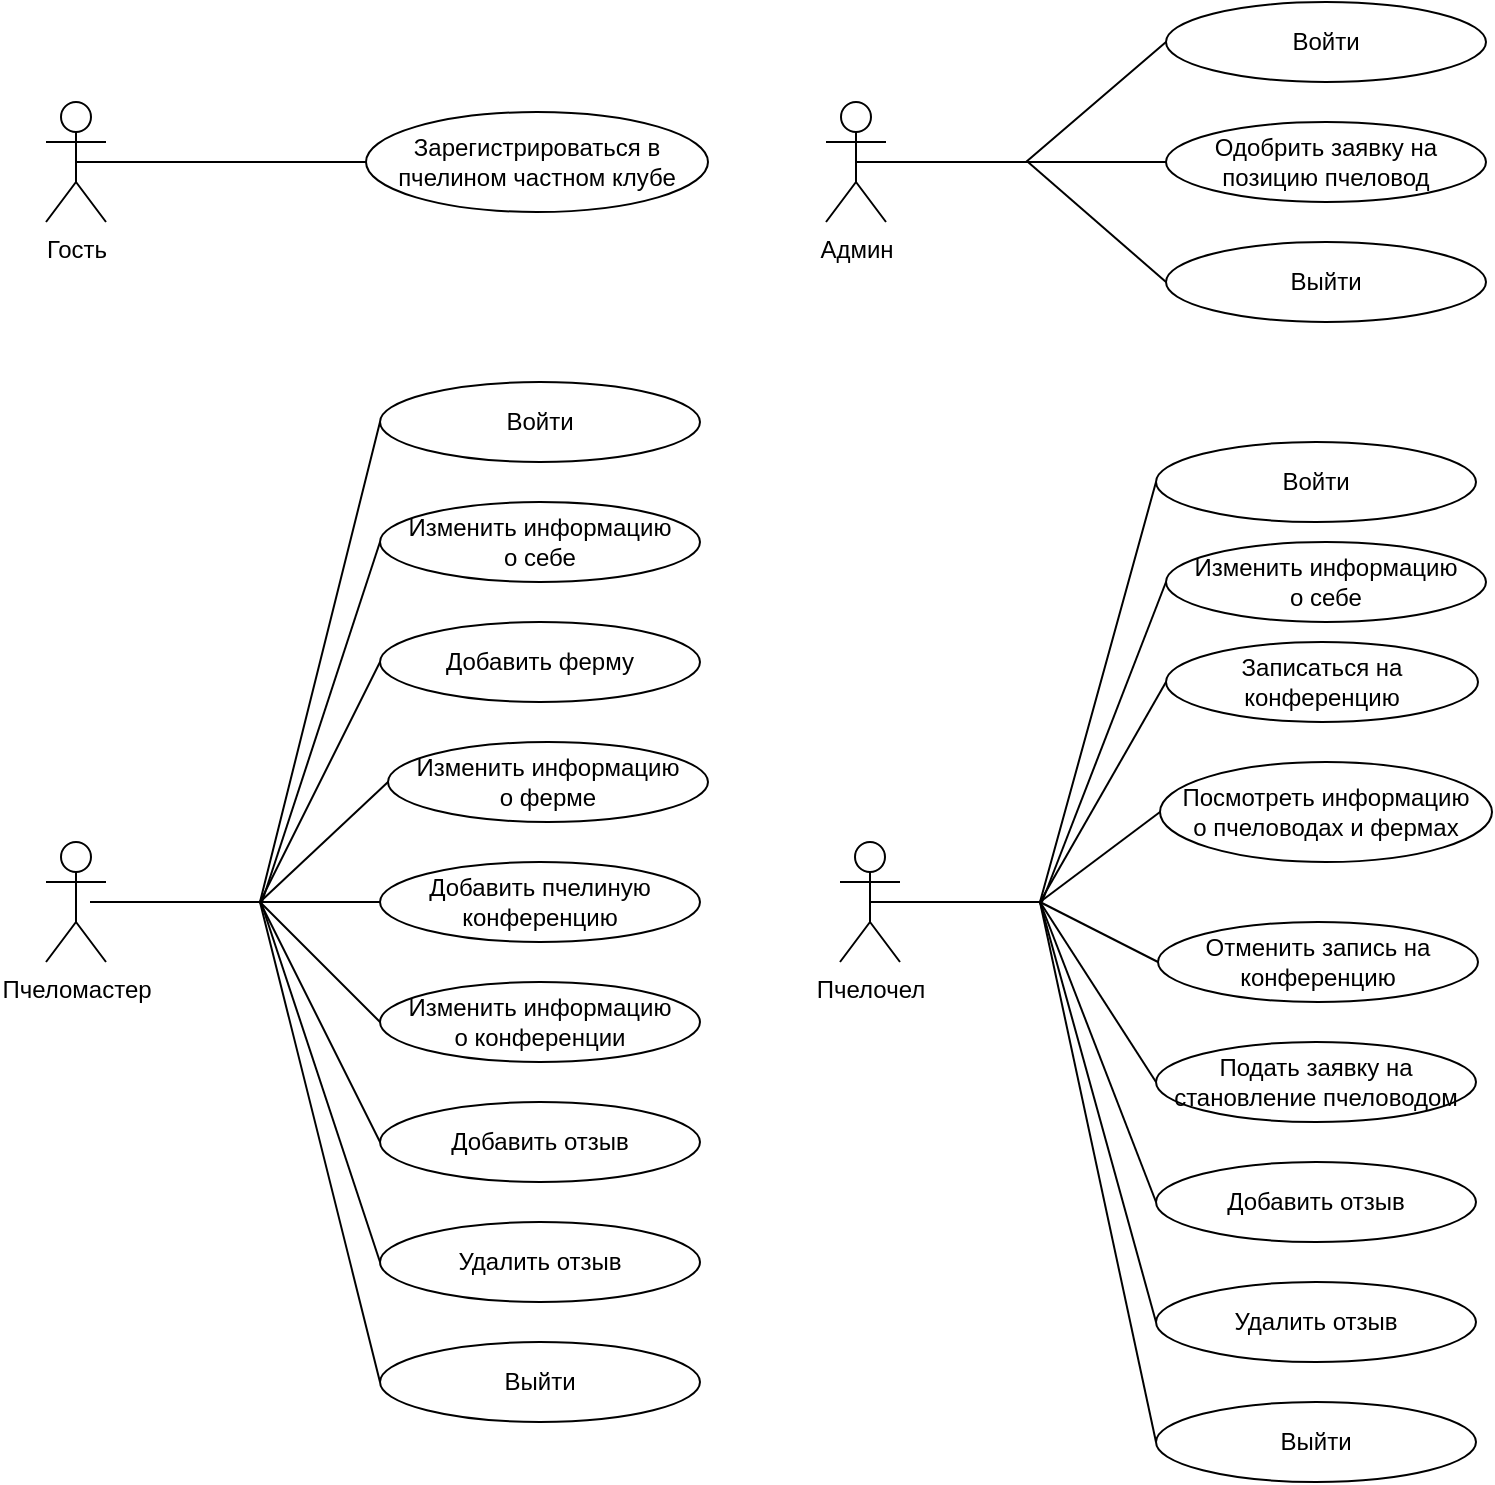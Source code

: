 <mxfile version="21.7.5" type="device" pages="4">
  <diagram name="use-case" id="0sMfvQkDQdFEfi0Hc8f-">
    <mxGraphModel dx="954" dy="642" grid="1" gridSize="10" guides="1" tooltips="1" connect="1" arrows="1" fold="1" page="1" pageScale="1" pageWidth="827" pageHeight="1169" math="0" shadow="0">
      <root>
        <mxCell id="0" />
        <mxCell id="1" parent="0" />
        <mxCell id="N5MuBu32AtULMTbHzxqH-1" value="Гость" style="shape=umlActor;verticalLabelPosition=bottom;verticalAlign=top;html=1;outlineConnect=0;" parent="1" vertex="1">
          <mxGeometry x="49" y="60" width="30" height="60" as="geometry" />
        </mxCell>
        <mxCell id="N5MuBu32AtULMTbHzxqH-8" value="Зарегистрироваться в пчелином частном клубе" style="ellipse;whiteSpace=wrap;html=1;align=center;" parent="1" vertex="1">
          <mxGeometry x="209" y="65" width="171" height="50" as="geometry" />
        </mxCell>
        <mxCell id="N5MuBu32AtULMTbHzxqH-12" value="" style="endArrow=none;html=1;rounded=0;entryX=0;entryY=0.5;entryDx=0;entryDy=0;" parent="1" target="N5MuBu32AtULMTbHzxqH-8" edge="1">
          <mxGeometry width="50" height="50" relative="1" as="geometry">
            <mxPoint x="139" y="90" as="sourcePoint" />
            <mxPoint x="209" y="90" as="targetPoint" />
            <Array as="points">
              <mxPoint x="149" y="90" />
            </Array>
          </mxGeometry>
        </mxCell>
        <mxCell id="N5MuBu32AtULMTbHzxqH-15" value="" style="endArrow=none;html=1;rounded=0;exitX=0.5;exitY=0.5;exitDx=0;exitDy=0;exitPerimeter=0;" parent="1" source="N5MuBu32AtULMTbHzxqH-1" edge="1">
          <mxGeometry width="50" height="50" relative="1" as="geometry">
            <mxPoint x="319" y="220" as="sourcePoint" />
            <mxPoint x="139" y="90" as="targetPoint" />
          </mxGeometry>
        </mxCell>
        <mxCell id="N5MuBu32AtULMTbHzxqH-16" value="Пчеломастер" style="shape=umlActor;verticalLabelPosition=bottom;verticalAlign=top;html=1;outlineConnect=0;" parent="1" vertex="1">
          <mxGeometry x="49" y="430" width="30" height="60" as="geometry" />
        </mxCell>
        <mxCell id="N5MuBu32AtULMTbHzxqH-17" value="Войти" style="ellipse;whiteSpace=wrap;html=1;align=center;" parent="1" vertex="1">
          <mxGeometry x="216" y="200" width="160" height="40" as="geometry" />
        </mxCell>
        <mxCell id="N5MuBu32AtULMTbHzxqH-18" value="" style="endArrow=none;html=1;rounded=0;entryX=0;entryY=0.5;entryDx=0;entryDy=0;" parent="1" target="N5MuBu32AtULMTbHzxqH-17" edge="1">
          <mxGeometry width="50" height="50" relative="1" as="geometry">
            <mxPoint x="146" y="460" as="sourcePoint" />
            <mxPoint x="196" y="400" as="targetPoint" />
            <Array as="points">
              <mxPoint x="156" y="460" />
            </Array>
          </mxGeometry>
        </mxCell>
        <mxCell id="N5MuBu32AtULMTbHzxqH-19" value="" style="endArrow=none;html=1;rounded=0;exitX=0.5;exitY=0.5;exitDx=0;exitDy=0;exitPerimeter=0;" parent="1" edge="1">
          <mxGeometry width="50" height="50" relative="1" as="geometry">
            <mxPoint x="71" y="460" as="sourcePoint" />
            <mxPoint x="146" y="460" as="targetPoint" />
          </mxGeometry>
        </mxCell>
        <mxCell id="N5MuBu32AtULMTbHzxqH-20" value="Добавить ферму" style="ellipse;whiteSpace=wrap;html=1;align=center;" parent="1" vertex="1">
          <mxGeometry x="216" y="320" width="160" height="40" as="geometry" />
        </mxCell>
        <mxCell id="N5MuBu32AtULMTbHzxqH-21" value="Изменить информацию&lt;br&gt;о ферме" style="ellipse;whiteSpace=wrap;html=1;align=center;" parent="1" vertex="1">
          <mxGeometry x="220" y="380" width="160" height="40" as="geometry" />
        </mxCell>
        <mxCell id="N5MuBu32AtULMTbHzxqH-22" value="Добавить пчелиную конференцию" style="ellipse;whiteSpace=wrap;html=1;align=center;" parent="1" vertex="1">
          <mxGeometry x="216" y="440" width="160" height="40" as="geometry" />
        </mxCell>
        <mxCell id="N5MuBu32AtULMTbHzxqH-27" value="" style="endArrow=none;html=1;rounded=0;entryX=0;entryY=0.5;entryDx=0;entryDy=0;" parent="1" target="N5MuBu32AtULMTbHzxqH-20" edge="1">
          <mxGeometry width="50" height="50" relative="1" as="geometry">
            <mxPoint x="156" y="460" as="sourcePoint" />
            <mxPoint x="216" y="550" as="targetPoint" />
          </mxGeometry>
        </mxCell>
        <mxCell id="N5MuBu32AtULMTbHzxqH-28" value="" style="endArrow=none;html=1;rounded=0;exitX=0;exitY=0.5;exitDx=0;exitDy=0;" parent="1" source="N5MuBu32AtULMTbHzxqH-21" edge="1">
          <mxGeometry width="50" height="50" relative="1" as="geometry">
            <mxPoint x="326" y="430" as="sourcePoint" />
            <mxPoint x="156" y="460" as="targetPoint" />
          </mxGeometry>
        </mxCell>
        <mxCell id="N5MuBu32AtULMTbHzxqH-29" value="" style="endArrow=none;html=1;rounded=0;exitX=0;exitY=0.5;exitDx=0;exitDy=0;" parent="1" source="N5MuBu32AtULMTbHzxqH-22" edge="1">
          <mxGeometry width="50" height="50" relative="1" as="geometry">
            <mxPoint x="126" y="530" as="sourcePoint" />
            <mxPoint x="156" y="460" as="targetPoint" />
          </mxGeometry>
        </mxCell>
        <mxCell id="N5MuBu32AtULMTbHzxqH-54" value="Изменить информацию &lt;br&gt;о конференции" style="ellipse;whiteSpace=wrap;html=1;align=center;" parent="1" vertex="1">
          <mxGeometry x="216" y="500" width="160" height="40" as="geometry" />
        </mxCell>
        <mxCell id="N5MuBu32AtULMTbHzxqH-55" value="" style="endArrow=none;html=1;rounded=0;exitX=0;exitY=0.5;exitDx=0;exitDy=0;" parent="1" source="N5MuBu32AtULMTbHzxqH-54" edge="1">
          <mxGeometry width="50" height="50" relative="1" as="geometry">
            <mxPoint x="136" y="580" as="sourcePoint" />
            <mxPoint x="156" y="460" as="targetPoint" />
          </mxGeometry>
        </mxCell>
        <mxCell id="N5MuBu32AtULMTbHzxqH-56" value="Выйти" style="ellipse;whiteSpace=wrap;html=1;align=center;" parent="1" vertex="1">
          <mxGeometry x="216" y="680" width="160" height="40" as="geometry" />
        </mxCell>
        <mxCell id="N5MuBu32AtULMTbHzxqH-57" value="" style="endArrow=none;html=1;rounded=0;exitX=0;exitY=0.5;exitDx=0;exitDy=0;" parent="1" source="N5MuBu32AtULMTbHzxqH-56" edge="1">
          <mxGeometry width="50" height="50" relative="1" as="geometry">
            <mxPoint x="106" y="610" as="sourcePoint" />
            <mxPoint x="156" y="460" as="targetPoint" />
          </mxGeometry>
        </mxCell>
        <mxCell id="NGJ-X9UAUFmYVzvoETer-1" value="Админ" style="shape=umlActor;verticalLabelPosition=bottom;verticalAlign=top;html=1;outlineConnect=0;" parent="1" vertex="1">
          <mxGeometry x="439" y="60" width="30" height="60" as="geometry" />
        </mxCell>
        <mxCell id="NGJ-X9UAUFmYVzvoETer-2" value="Войти" style="ellipse;whiteSpace=wrap;html=1;align=center;" parent="1" vertex="1">
          <mxGeometry x="609" y="10" width="160" height="40" as="geometry" />
        </mxCell>
        <mxCell id="NGJ-X9UAUFmYVzvoETer-3" value="" style="endArrow=none;html=1;rounded=0;entryX=0;entryY=0.5;entryDx=0;entryDy=0;" parent="1" target="NGJ-X9UAUFmYVzvoETer-2" edge="1">
          <mxGeometry width="50" height="50" relative="1" as="geometry">
            <mxPoint x="529" y="90" as="sourcePoint" />
            <mxPoint x="599" y="90" as="targetPoint" />
            <Array as="points">
              <mxPoint x="539" y="90" />
            </Array>
          </mxGeometry>
        </mxCell>
        <mxCell id="NGJ-X9UAUFmYVzvoETer-4" value="" style="endArrow=none;html=1;rounded=0;exitX=0.5;exitY=0.5;exitDx=0;exitDy=0;exitPerimeter=0;" parent="1" source="NGJ-X9UAUFmYVzvoETer-1" edge="1">
          <mxGeometry width="50" height="50" relative="1" as="geometry">
            <mxPoint x="709" y="220" as="sourcePoint" />
            <mxPoint x="529" y="90" as="targetPoint" />
          </mxGeometry>
        </mxCell>
        <mxCell id="NGJ-X9UAUFmYVzvoETer-5" value="Одобрить заявку на позицию пчеловод" style="ellipse;whiteSpace=wrap;html=1;align=center;" parent="1" vertex="1">
          <mxGeometry x="609" y="70" width="160" height="40" as="geometry" />
        </mxCell>
        <mxCell id="NGJ-X9UAUFmYVzvoETer-6" value="" style="endArrow=none;html=1;rounded=0;exitX=0;exitY=0.5;exitDx=0;exitDy=0;" parent="1" source="NGJ-X9UAUFmYVzvoETer-5" edge="1">
          <mxGeometry width="50" height="50" relative="1" as="geometry">
            <mxPoint x="509" y="160" as="sourcePoint" />
            <mxPoint x="539" y="90" as="targetPoint" />
          </mxGeometry>
        </mxCell>
        <mxCell id="z5t7ElQndlXMvZGGppdr-17" value="Изменить информацию &lt;br&gt;о себе" style="ellipse;whiteSpace=wrap;html=1;align=center;" parent="1" vertex="1">
          <mxGeometry x="216" y="260" width="160" height="40" as="geometry" />
        </mxCell>
        <mxCell id="z5t7ElQndlXMvZGGppdr-18" value="" style="endArrow=none;html=1;rounded=0;entryX=0;entryY=0.5;entryDx=0;entryDy=0;" parent="1" target="z5t7ElQndlXMvZGGppdr-17" edge="1">
          <mxGeometry width="50" height="50" relative="1" as="geometry">
            <mxPoint x="157" y="460" as="sourcePoint" />
            <mxPoint x="207" y="410" as="targetPoint" />
          </mxGeometry>
        </mxCell>
        <mxCell id="z5t7ElQndlXMvZGGppdr-19" value="Пчелочел" style="shape=umlActor;verticalLabelPosition=bottom;verticalAlign=top;html=1;outlineConnect=0;" parent="1" vertex="1">
          <mxGeometry x="446" y="430" width="30" height="60" as="geometry" />
        </mxCell>
        <mxCell id="z5t7ElQndlXMvZGGppdr-20" value="Войти" style="ellipse;whiteSpace=wrap;html=1;align=center;" parent="1" vertex="1">
          <mxGeometry x="604" y="230" width="160" height="40" as="geometry" />
        </mxCell>
        <mxCell id="z5t7ElQndlXMvZGGppdr-21" value="" style="endArrow=none;html=1;rounded=0;entryX=0;entryY=0.5;entryDx=0;entryDy=0;" parent="1" target="z5t7ElQndlXMvZGGppdr-20" edge="1">
          <mxGeometry width="50" height="50" relative="1" as="geometry">
            <mxPoint x="536" y="460" as="sourcePoint" />
            <mxPoint x="586" y="400" as="targetPoint" />
            <Array as="points">
              <mxPoint x="546" y="460" />
            </Array>
          </mxGeometry>
        </mxCell>
        <mxCell id="z5t7ElQndlXMvZGGppdr-22" value="" style="endArrow=none;html=1;rounded=0;exitX=0.5;exitY=0.5;exitDx=0;exitDy=0;exitPerimeter=0;" parent="1" source="z5t7ElQndlXMvZGGppdr-19" edge="1">
          <mxGeometry width="50" height="50" relative="1" as="geometry">
            <mxPoint x="716" y="590" as="sourcePoint" />
            <mxPoint x="536" y="460" as="targetPoint" />
          </mxGeometry>
        </mxCell>
        <mxCell id="z5t7ElQndlXMvZGGppdr-23" value="Записаться на конференцию" style="ellipse;whiteSpace=wrap;html=1;align=center;" parent="1" vertex="1">
          <mxGeometry x="609" y="330" width="156" height="40" as="geometry" />
        </mxCell>
        <mxCell id="z5t7ElQndlXMvZGGppdr-24" value="Отменить запись на конференцию" style="ellipse;whiteSpace=wrap;html=1;align=center;" parent="1" vertex="1">
          <mxGeometry x="605" y="470" width="160" height="40" as="geometry" />
        </mxCell>
        <mxCell id="z5t7ElQndlXMvZGGppdr-26" value="" style="endArrow=none;html=1;rounded=0;entryX=0;entryY=0.5;entryDx=0;entryDy=0;" parent="1" target="z5t7ElQndlXMvZGGppdr-23" edge="1">
          <mxGeometry width="50" height="50" relative="1" as="geometry">
            <mxPoint x="546" y="460" as="sourcePoint" />
            <mxPoint x="606" y="550" as="targetPoint" />
          </mxGeometry>
        </mxCell>
        <mxCell id="z5t7ElQndlXMvZGGppdr-27" value="" style="endArrow=none;html=1;rounded=0;exitX=0;exitY=0.5;exitDx=0;exitDy=0;" parent="1" source="z5t7ElQndlXMvZGGppdr-24" edge="1">
          <mxGeometry width="50" height="50" relative="1" as="geometry">
            <mxPoint x="716" y="430" as="sourcePoint" />
            <mxPoint x="546" y="460" as="targetPoint" />
          </mxGeometry>
        </mxCell>
        <mxCell id="z5t7ElQndlXMvZGGppdr-29" value="Подать заявку на становление пчеловодом" style="ellipse;whiteSpace=wrap;html=1;align=center;" parent="1" vertex="1">
          <mxGeometry x="604" y="530" width="160" height="40" as="geometry" />
        </mxCell>
        <mxCell id="z5t7ElQndlXMvZGGppdr-30" value="" style="endArrow=none;html=1;rounded=0;exitX=0;exitY=0.5;exitDx=0;exitDy=0;" parent="1" source="z5t7ElQndlXMvZGGppdr-29" edge="1">
          <mxGeometry width="50" height="50" relative="1" as="geometry">
            <mxPoint x="526" y="580" as="sourcePoint" />
            <mxPoint x="546" y="460" as="targetPoint" />
          </mxGeometry>
        </mxCell>
        <mxCell id="z5t7ElQndlXMvZGGppdr-31" value="Выйти" style="ellipse;whiteSpace=wrap;html=1;align=center;" parent="1" vertex="1">
          <mxGeometry x="604" y="710" width="160" height="40" as="geometry" />
        </mxCell>
        <mxCell id="z5t7ElQndlXMvZGGppdr-32" value="" style="endArrow=none;html=1;rounded=0;exitX=0;exitY=0.5;exitDx=0;exitDy=0;" parent="1" source="z5t7ElQndlXMvZGGppdr-31" edge="1">
          <mxGeometry width="50" height="50" relative="1" as="geometry">
            <mxPoint x="496" y="610" as="sourcePoint" />
            <mxPoint x="546" y="460" as="targetPoint" />
          </mxGeometry>
        </mxCell>
        <mxCell id="z5t7ElQndlXMvZGGppdr-33" value="Изменить информацию &lt;br&gt;о себе" style="ellipse;whiteSpace=wrap;html=1;align=center;" parent="1" vertex="1">
          <mxGeometry x="609" y="280" width="160" height="40" as="geometry" />
        </mxCell>
        <mxCell id="z5t7ElQndlXMvZGGppdr-34" value="" style="endArrow=none;html=1;rounded=0;entryX=0;entryY=0.5;entryDx=0;entryDy=0;" parent="1" target="z5t7ElQndlXMvZGGppdr-33" edge="1">
          <mxGeometry width="50" height="50" relative="1" as="geometry">
            <mxPoint x="547" y="460" as="sourcePoint" />
            <mxPoint x="597" y="410" as="targetPoint" />
          </mxGeometry>
        </mxCell>
        <mxCell id="z5t7ElQndlXMvZGGppdr-35" value="Посмотреть информацию &lt;br&gt;о пчеловодах и фермах" style="ellipse;whiteSpace=wrap;html=1;align=center;" parent="1" vertex="1">
          <mxGeometry x="606" y="390" width="166" height="50" as="geometry" />
        </mxCell>
        <mxCell id="z5t7ElQndlXMvZGGppdr-37" value="Выйти" style="ellipse;whiteSpace=wrap;html=1;align=center;" parent="1" vertex="1">
          <mxGeometry x="609" y="130" width="160" height="40" as="geometry" />
        </mxCell>
        <mxCell id="z5t7ElQndlXMvZGGppdr-38" value="" style="endArrow=none;html=1;rounded=0;exitX=0;exitY=0.5;exitDx=0;exitDy=0;" parent="1" source="z5t7ElQndlXMvZGGppdr-37" edge="1">
          <mxGeometry width="50" height="50" relative="1" as="geometry">
            <mxPoint x="540" y="150" as="sourcePoint" />
            <mxPoint x="540" y="90" as="targetPoint" />
          </mxGeometry>
        </mxCell>
        <mxCell id="iXHEPrRDQGtTGExYrgMQ-2" value="Добавить отзыв" style="ellipse;whiteSpace=wrap;html=1;align=center;" parent="1" vertex="1">
          <mxGeometry x="216" y="560" width="160" height="40" as="geometry" />
        </mxCell>
        <mxCell id="iXHEPrRDQGtTGExYrgMQ-4" value="" style="endArrow=none;html=1;rounded=0;exitX=0;exitY=0.5;exitDx=0;exitDy=0;" parent="1" source="iXHEPrRDQGtTGExYrgMQ-2" edge="1">
          <mxGeometry width="50" height="50" relative="1" as="geometry">
            <mxPoint x="216" y="700" as="sourcePoint" />
            <mxPoint x="156" y="460" as="targetPoint" />
          </mxGeometry>
        </mxCell>
        <mxCell id="iXHEPrRDQGtTGExYrgMQ-5" value="Удалить отзыв" style="ellipse;whiteSpace=wrap;html=1;align=center;" parent="1" vertex="1">
          <mxGeometry x="216" y="620" width="160" height="40" as="geometry" />
        </mxCell>
        <mxCell id="iXHEPrRDQGtTGExYrgMQ-7" value="" style="endArrow=none;html=1;rounded=0;exitX=0;exitY=0.5;exitDx=0;exitDy=0;" parent="1" source="iXHEPrRDQGtTGExYrgMQ-5" edge="1">
          <mxGeometry width="50" height="50" relative="1" as="geometry">
            <mxPoint x="214" y="670" as="sourcePoint" />
            <mxPoint x="156.5" y="460" as="targetPoint" />
          </mxGeometry>
        </mxCell>
        <mxCell id="iXHEPrRDQGtTGExYrgMQ-9" value="Добавить отзыв" style="ellipse;whiteSpace=wrap;html=1;align=center;" parent="1" vertex="1">
          <mxGeometry x="604" y="590" width="160" height="40" as="geometry" />
        </mxCell>
        <mxCell id="iXHEPrRDQGtTGExYrgMQ-10" value="Удалить отзыв" style="ellipse;whiteSpace=wrap;html=1;align=center;" parent="1" vertex="1">
          <mxGeometry x="604" y="650" width="160" height="40" as="geometry" />
        </mxCell>
        <mxCell id="iXHEPrRDQGtTGExYrgMQ-11" value="" style="endArrow=none;html=1;rounded=0;exitX=0;exitY=0.5;exitDx=0;exitDy=0;" parent="1" source="iXHEPrRDQGtTGExYrgMQ-10" edge="1">
          <mxGeometry width="50" height="50" relative="1" as="geometry">
            <mxPoint x="604" y="730" as="sourcePoint" />
            <mxPoint x="546" y="460" as="targetPoint" />
          </mxGeometry>
        </mxCell>
        <mxCell id="iXHEPrRDQGtTGExYrgMQ-14" value="" style="endArrow=none;html=1;rounded=0;exitX=0;exitY=0.5;exitDx=0;exitDy=0;" parent="1" source="iXHEPrRDQGtTGExYrgMQ-9" edge="1">
          <mxGeometry width="50" height="50" relative="1" as="geometry">
            <mxPoint x="604" y="670" as="sourcePoint" />
            <mxPoint x="546" y="460" as="targetPoint" />
          </mxGeometry>
        </mxCell>
        <mxCell id="iXHEPrRDQGtTGExYrgMQ-15" value="" style="endArrow=none;html=1;rounded=0;entryX=0;entryY=0.5;entryDx=0;entryDy=0;" parent="1" target="z5t7ElQndlXMvZGGppdr-35" edge="1">
          <mxGeometry width="50" height="50" relative="1" as="geometry">
            <mxPoint x="546" y="460" as="sourcePoint" />
            <mxPoint x="609" y="350" as="targetPoint" />
          </mxGeometry>
        </mxCell>
      </root>
    </mxGraphModel>
  </diagram>
  <diagram id="WB5xAqRYhYXds2ucsYhd" name="er">
    <mxGraphModel dx="154" dy="1042" grid="1" gridSize="10" guides="1" tooltips="1" connect="1" arrows="1" fold="1" page="0" pageScale="1" pageWidth="827" pageHeight="1169" math="0" shadow="0">
      <root>
        <mxCell id="0" />
        <mxCell id="1" parent="0" />
        <mxCell id="8wtkXhw8Ic79JajqckU8-18" value="&lt;font style=&quot;font-size: 22px;&quot;&gt;1&lt;/font&gt;" style="edgeStyle=orthogonalEdgeStyle;rounded=0;orthogonalLoop=1;jettySize=auto;html=1;entryX=0;entryY=0.5;entryDx=0;entryDy=0;endArrow=none;endFill=0;" parent="1" source="CJ9Ub_rInk__yKXToWLS-1" target="8wtkXhw8Ic79JajqckU8-6" edge="1">
          <mxGeometry x="0.07" relative="1" as="geometry">
            <mxPoint as="offset" />
          </mxGeometry>
        </mxCell>
        <mxCell id="_y_A749mdQxlq7fdomQb-1" style="edgeStyle=orthogonalEdgeStyle;rounded=0;orthogonalLoop=1;jettySize=auto;html=1;entryX=1;entryY=0.5;entryDx=0;entryDy=0;" parent="1" source="CJ9Ub_rInk__yKXToWLS-1" target="CJ9Ub_rInk__yKXToWLS-7" edge="1">
          <mxGeometry relative="1" as="geometry" />
        </mxCell>
        <mxCell id="XTgVEYTsLYRJ7j3nCZdf-5" style="edgeStyle=orthogonalEdgeStyle;rounded=0;orthogonalLoop=1;jettySize=auto;html=1;entryX=0.5;entryY=0;entryDx=0;entryDy=0;endArrow=none;endFill=0;" parent="1" source="CJ9Ub_rInk__yKXToWLS-1" target="XTgVEYTsLYRJ7j3nCZdf-1" edge="1">
          <mxGeometry relative="1" as="geometry">
            <Array as="points">
              <mxPoint x="1400" y="481" />
              <mxPoint x="1400" y="565" />
              <mxPoint x="1456" y="565" />
              <mxPoint x="1456" y="620" />
              <mxPoint x="1517" y="620" />
            </Array>
          </mxGeometry>
        </mxCell>
        <mxCell id="XTgVEYTsLYRJ7j3nCZdf-8" value="&lt;font style=&quot;font-size: 22px;&quot;&gt;1&lt;/font&gt;" style="edgeLabel;html=1;align=center;verticalAlign=middle;resizable=0;points=[];" parent="XTgVEYTsLYRJ7j3nCZdf-5" vertex="1" connectable="0">
          <mxGeometry x="0.261" y="3" relative="1" as="geometry">
            <mxPoint x="-29" y="-24" as="offset" />
          </mxGeometry>
        </mxCell>
        <mxCell id="XTgVEYTsLYRJ7j3nCZdf-11" style="edgeStyle=orthogonalEdgeStyle;rounded=0;orthogonalLoop=1;jettySize=auto;html=1;entryX=1;entryY=0.5;entryDx=0;entryDy=0;" parent="1" source="CJ9Ub_rInk__yKXToWLS-1" target="CJ9Ub_rInk__yKXToWLS-8" edge="1">
          <mxGeometry relative="1" as="geometry" />
        </mxCell>
        <mxCell id="XTgVEYTsLYRJ7j3nCZdf-12" style="edgeStyle=orthogonalEdgeStyle;rounded=0;orthogonalLoop=1;jettySize=auto;html=1;entryX=1;entryY=0.5;entryDx=0;entryDy=0;" parent="1" source="CJ9Ub_rInk__yKXToWLS-1" target="CJ9Ub_rInk__yKXToWLS-9" edge="1">
          <mxGeometry relative="1" as="geometry" />
        </mxCell>
        <mxCell id="XTgVEYTsLYRJ7j3nCZdf-13" style="edgeStyle=orthogonalEdgeStyle;rounded=0;orthogonalLoop=1;jettySize=auto;html=1;entryX=1;entryY=0.5;entryDx=0;entryDy=0;" parent="1" source="CJ9Ub_rInk__yKXToWLS-1" target="CJ9Ub_rInk__yKXToWLS-10" edge="1">
          <mxGeometry relative="1" as="geometry" />
        </mxCell>
        <mxCell id="XTgVEYTsLYRJ7j3nCZdf-14" style="edgeStyle=orthogonalEdgeStyle;rounded=0;orthogonalLoop=1;jettySize=auto;html=1;entryX=1;entryY=0.5;entryDx=0;entryDy=0;" parent="1" source="CJ9Ub_rInk__yKXToWLS-1" target="CJ9Ub_rInk__yKXToWLS-11" edge="1">
          <mxGeometry relative="1" as="geometry" />
        </mxCell>
        <mxCell id="XTgVEYTsLYRJ7j3nCZdf-15" style="edgeStyle=orthogonalEdgeStyle;rounded=0;orthogonalLoop=1;jettySize=auto;html=1;entryX=1;entryY=0.5;entryDx=0;entryDy=0;" parent="1" source="CJ9Ub_rInk__yKXToWLS-1" target="CJ9Ub_rInk__yKXToWLS-12" edge="1">
          <mxGeometry relative="1" as="geometry" />
        </mxCell>
        <mxCell id="XTgVEYTsLYRJ7j3nCZdf-18" style="edgeStyle=orthogonalEdgeStyle;rounded=0;orthogonalLoop=1;jettySize=auto;html=1;entryX=1;entryY=0.5;entryDx=0;entryDy=0;" parent="1" source="CJ9Ub_rInk__yKXToWLS-1" target="XTgVEYTsLYRJ7j3nCZdf-17" edge="1">
          <mxGeometry relative="1" as="geometry" />
        </mxCell>
        <mxCell id="DcCs8MnQj7jHkCLB92cU-3" style="edgeStyle=orthogonalEdgeStyle;rounded=0;orthogonalLoop=1;jettySize=auto;html=1;entryX=1;entryY=0.5;entryDx=0;entryDy=0;" edge="1" parent="1" source="CJ9Ub_rInk__yKXToWLS-1" target="DcCs8MnQj7jHkCLB92cU-2">
          <mxGeometry relative="1" as="geometry" />
        </mxCell>
        <mxCell id="CJ9Ub_rInk__yKXToWLS-1" value="Пользователь" style="rounded=0;whiteSpace=wrap;html=1;fontSize=14;" parent="1" vertex="1">
          <mxGeometry x="1221" y="451.5" width="140" height="58" as="geometry" />
        </mxCell>
        <mxCell id="CJ9Ub_rInk__yKXToWLS-2" value="id" style="ellipse;whiteSpace=wrap;html=1;fontSize=14;" parent="1" vertex="1">
          <mxGeometry x="1121" y="542" width="100" height="50" as="geometry" />
        </mxCell>
        <mxCell id="CJ9Ub_rInk__yKXToWLS-3" value="кличка" style="ellipse;whiteSpace=wrap;html=1;fontSize=14;" parent="1" vertex="1">
          <mxGeometry x="1121" y="612" width="100" height="50" as="geometry" />
        </mxCell>
        <mxCell id="CJ9Ub_rInk__yKXToWLS-4" value="вид" style="ellipse;whiteSpace=wrap;html=1;fontSize=14;" parent="1" vertex="1">
          <mxGeometry x="1121" y="682" width="100" height="50" as="geometry" />
        </mxCell>
        <mxCell id="CJ9Ub_rInk__yKXToWLS-5" value="возраст" style="ellipse;whiteSpace=wrap;html=1;fontSize=14;" parent="1" vertex="1">
          <mxGeometry x="1121" y="752" width="100" height="50" as="geometry" />
        </mxCell>
        <mxCell id="CJ9Ub_rInk__yKXToWLS-6" value="уровень здоровья" style="ellipse;whiteSpace=wrap;html=1;fontSize=14;" parent="1" vertex="1">
          <mxGeometry x="1121" y="893.13" width="100" height="50" as="geometry" />
        </mxCell>
        <mxCell id="CJ9Ub_rInk__yKXToWLS-7" value="id" style="ellipse;whiteSpace=wrap;html=1;fontSize=14;" parent="1" vertex="1">
          <mxGeometry x="1121" y="542" width="100" height="50" as="geometry" />
        </mxCell>
        <mxCell id="CJ9Ub_rInk__yKXToWLS-8" value="логин" style="ellipse;whiteSpace=wrap;html=1;fontSize=14;" parent="1" vertex="1">
          <mxGeometry x="1121" y="612" width="100" height="50" as="geometry" />
        </mxCell>
        <mxCell id="CJ9Ub_rInk__yKXToWLS-9" value="пароль" style="ellipse;whiteSpace=wrap;html=1;fontSize=14;" parent="1" vertex="1">
          <mxGeometry x="1121" y="682" width="100" height="50" as="geometry" />
        </mxCell>
        <mxCell id="CJ9Ub_rInk__yKXToWLS-10" value="имя" style="ellipse;whiteSpace=wrap;html=1;fontSize=14;" parent="1" vertex="1">
          <mxGeometry x="1121" y="752" width="100" height="50" as="geometry" />
        </mxCell>
        <mxCell id="CJ9Ub_rInk__yKXToWLS-11" value="контакты" style="ellipse;whiteSpace=wrap;html=1;fontSize=14;" parent="1" vertex="1">
          <mxGeometry x="1121" y="893.13" width="100" height="50" as="geometry" />
        </mxCell>
        <mxCell id="CJ9Ub_rInk__yKXToWLS-12" value="роль" style="ellipse;whiteSpace=wrap;html=1;fontSize=14;" parent="1" vertex="1">
          <mxGeometry x="1121" y="1038" width="100" height="50" as="geometry" />
        </mxCell>
        <mxCell id="8wtkXhw8Ic79JajqckU8-21" style="edgeStyle=orthogonalEdgeStyle;rounded=0;orthogonalLoop=1;jettySize=auto;html=1;entryX=0;entryY=0.5;entryDx=0;entryDy=0;endArrow=none;endFill=0;" parent="1" source="CJ9Ub_rInk__yKXToWLS-13" target="8wtkXhw8Ic79JajqckU8-7" edge="1">
          <mxGeometry relative="1" as="geometry" />
        </mxCell>
        <mxCell id="8wtkXhw8Ic79JajqckU8-23" value="&lt;font style=&quot;font-size: 22px;&quot;&gt;n&lt;/font&gt;" style="edgeLabel;html=1;align=center;verticalAlign=middle;resizable=0;points=[];" parent="8wtkXhw8Ic79JajqckU8-21" vertex="1" connectable="0">
          <mxGeometry x="0.101" relative="1" as="geometry">
            <mxPoint as="offset" />
          </mxGeometry>
        </mxCell>
        <mxCell id="XTgVEYTsLYRJ7j3nCZdf-19" style="edgeStyle=orthogonalEdgeStyle;rounded=0;orthogonalLoop=1;jettySize=auto;html=1;entryX=1;entryY=0.5;entryDx=0;entryDy=0;" parent="1" source="CJ9Ub_rInk__yKXToWLS-13" target="CJ9Ub_rInk__yKXToWLS-19" edge="1">
          <mxGeometry relative="1" as="geometry" />
        </mxCell>
        <mxCell id="XTgVEYTsLYRJ7j3nCZdf-20" style="edgeStyle=orthogonalEdgeStyle;rounded=0;orthogonalLoop=1;jettySize=auto;html=1;entryX=1;entryY=0.5;entryDx=0;entryDy=0;" parent="1" source="CJ9Ub_rInk__yKXToWLS-13" target="CJ9Ub_rInk__yKXToWLS-20" edge="1">
          <mxGeometry relative="1" as="geometry" />
        </mxCell>
        <mxCell id="XTgVEYTsLYRJ7j3nCZdf-21" style="edgeStyle=orthogonalEdgeStyle;rounded=0;orthogonalLoop=1;jettySize=auto;html=1;entryX=1;entryY=0.5;entryDx=0;entryDy=0;" parent="1" source="CJ9Ub_rInk__yKXToWLS-13" target="CJ9Ub_rInk__yKXToWLS-21" edge="1">
          <mxGeometry relative="1" as="geometry" />
        </mxCell>
        <mxCell id="XTgVEYTsLYRJ7j3nCZdf-22" style="edgeStyle=orthogonalEdgeStyle;rounded=0;orthogonalLoop=1;jettySize=auto;html=1;entryX=1;entryY=0.5;entryDx=0;entryDy=0;" parent="1" source="CJ9Ub_rInk__yKXToWLS-13" target="CJ9Ub_rInk__yKXToWLS-17" edge="1">
          <mxGeometry relative="1" as="geometry" />
        </mxCell>
        <mxCell id="CJ9Ub_rInk__yKXToWLS-13" value="Ферма" style="rounded=0;whiteSpace=wrap;html=1;fontSize=14;" parent="1" vertex="1">
          <mxGeometry x="1830" y="451.5" width="140" height="58" as="geometry" />
        </mxCell>
        <mxCell id="CJ9Ub_rInk__yKXToWLS-14" value="id" style="ellipse;whiteSpace=wrap;html=1;fontSize=14;" parent="1" vertex="1">
          <mxGeometry x="1730" y="549.25" width="100" height="50" as="geometry" />
        </mxCell>
        <mxCell id="CJ9Ub_rInk__yKXToWLS-15" value="кличка" style="ellipse;whiteSpace=wrap;html=1;fontSize=14;" parent="1" vertex="1">
          <mxGeometry x="1730" y="619.25" width="100" height="50" as="geometry" />
        </mxCell>
        <mxCell id="CJ9Ub_rInk__yKXToWLS-16" value="вид" style="ellipse;whiteSpace=wrap;html=1;fontSize=14;" parent="1" vertex="1">
          <mxGeometry x="1730" y="689.25" width="100" height="50" as="geometry" />
        </mxCell>
        <mxCell id="CJ9Ub_rInk__yKXToWLS-17" value="адрес" style="ellipse;whiteSpace=wrap;html=1;fontSize=14;" parent="1" vertex="1">
          <mxGeometry x="1730" y="759.25" width="100" height="50" as="geometry" />
        </mxCell>
        <mxCell id="CJ9Ub_rInk__yKXToWLS-19" value="id" style="ellipse;whiteSpace=wrap;html=1;fontSize=14;" parent="1" vertex="1">
          <mxGeometry x="1730" y="549.25" width="100" height="50" as="geometry" />
        </mxCell>
        <mxCell id="CJ9Ub_rInk__yKXToWLS-20" value="название" style="ellipse;whiteSpace=wrap;html=1;fontSize=14;" parent="1" vertex="1">
          <mxGeometry x="1730" y="619.25" width="100" height="50" as="geometry" />
        </mxCell>
        <mxCell id="CJ9Ub_rInk__yKXToWLS-21" value="описание" style="ellipse;whiteSpace=wrap;html=1;fontSize=14;" parent="1" vertex="1">
          <mxGeometry x="1730" y="689.25" width="100" height="50" as="geometry" />
        </mxCell>
        <mxCell id="XTgVEYTsLYRJ7j3nCZdf-24" style="edgeStyle=orthogonalEdgeStyle;rounded=0;orthogonalLoop=1;jettySize=auto;html=1;entryX=1;entryY=0.5;entryDx=0;entryDy=0;" parent="1" source="CJ9Ub_rInk__yKXToWLS-25" target="CJ9Ub_rInk__yKXToWLS-31" edge="1">
          <mxGeometry relative="1" as="geometry" />
        </mxCell>
        <mxCell id="XTgVEYTsLYRJ7j3nCZdf-25" style="edgeStyle=orthogonalEdgeStyle;rounded=0;orthogonalLoop=1;jettySize=auto;html=1;entryX=1;entryY=0.5;entryDx=0;entryDy=0;" parent="1" source="CJ9Ub_rInk__yKXToWLS-25" target="CJ9Ub_rInk__yKXToWLS-32" edge="1">
          <mxGeometry relative="1" as="geometry" />
        </mxCell>
        <mxCell id="XTgVEYTsLYRJ7j3nCZdf-26" style="edgeStyle=orthogonalEdgeStyle;rounded=0;orthogonalLoop=1;jettySize=auto;html=1;entryX=1;entryY=0.5;entryDx=0;entryDy=0;" parent="1" source="CJ9Ub_rInk__yKXToWLS-25" target="CJ9Ub_rInk__yKXToWLS-33" edge="1">
          <mxGeometry relative="1" as="geometry" />
        </mxCell>
        <mxCell id="XTgVEYTsLYRJ7j3nCZdf-27" style="edgeStyle=orthogonalEdgeStyle;rounded=0;orthogonalLoop=1;jettySize=auto;html=1;entryX=1;entryY=0.5;entryDx=0;entryDy=0;" parent="1" source="CJ9Ub_rInk__yKXToWLS-25" target="CJ9Ub_rInk__yKXToWLS-29" edge="1">
          <mxGeometry relative="1" as="geometry" />
        </mxCell>
        <mxCell id="CJ9Ub_rInk__yKXToWLS-25" value="Мед" style="rounded=0;whiteSpace=wrap;html=1;fontSize=14;" parent="1" vertex="1">
          <mxGeometry x="2125" y="638" width="140" height="58" as="geometry" />
        </mxCell>
        <mxCell id="CJ9Ub_rInk__yKXToWLS-26" value="id" style="ellipse;whiteSpace=wrap;html=1;fontSize=14;" parent="1" vertex="1">
          <mxGeometry x="2040" y="732" width="100" height="50" as="geometry" />
        </mxCell>
        <mxCell id="CJ9Ub_rInk__yKXToWLS-27" value="кличка" style="ellipse;whiteSpace=wrap;html=1;fontSize=14;" parent="1" vertex="1">
          <mxGeometry x="2040" y="802" width="100" height="50" as="geometry" />
        </mxCell>
        <mxCell id="CJ9Ub_rInk__yKXToWLS-28" value="вид" style="ellipse;whiteSpace=wrap;html=1;fontSize=14;" parent="1" vertex="1">
          <mxGeometry x="2040" y="872" width="100" height="50" as="geometry" />
        </mxCell>
        <mxCell id="CJ9Ub_rInk__yKXToWLS-29" value="особенности" style="ellipse;whiteSpace=wrap;html=1;fontSize=14;" parent="1" vertex="1">
          <mxGeometry x="2040" y="942" width="100" height="50" as="geometry" />
        </mxCell>
        <mxCell id="CJ9Ub_rInk__yKXToWLS-31" value="id" style="ellipse;whiteSpace=wrap;html=1;fontSize=14;" parent="1" vertex="1">
          <mxGeometry x="2040" y="732" width="100" height="50" as="geometry" />
        </mxCell>
        <mxCell id="CJ9Ub_rInk__yKXToWLS-32" value="название" style="ellipse;whiteSpace=wrap;html=1;fontSize=14;" parent="1" vertex="1">
          <mxGeometry x="2040" y="802" width="100" height="50" as="geometry" />
        </mxCell>
        <mxCell id="CJ9Ub_rInk__yKXToWLS-33" value="источник&lt;br&gt;меда" style="ellipse;whiteSpace=wrap;html=1;fontSize=14;" parent="1" vertex="1">
          <mxGeometry x="2040" y="872" width="100" height="50" as="geometry" />
        </mxCell>
        <mxCell id="XTgVEYTsLYRJ7j3nCZdf-16" style="edgeStyle=orthogonalEdgeStyle;rounded=0;orthogonalLoop=1;jettySize=auto;html=1;entryX=1;entryY=0.5;entryDx=0;entryDy=0;" parent="1" source="CJ9Ub_rInk__yKXToWLS-36" target="CJ9Ub_rInk__yKXToWLS-42" edge="1">
          <mxGeometry relative="1" as="geometry" />
        </mxCell>
        <mxCell id="XTgVEYTsLYRJ7j3nCZdf-28" style="edgeStyle=orthogonalEdgeStyle;rounded=0;orthogonalLoop=1;jettySize=auto;html=1;entryX=1;entryY=0.5;entryDx=0;entryDy=0;" parent="1" source="CJ9Ub_rInk__yKXToWLS-36" target="CJ9Ub_rInk__yKXToWLS-43" edge="1">
          <mxGeometry relative="1" as="geometry" />
        </mxCell>
        <mxCell id="XTgVEYTsLYRJ7j3nCZdf-29" style="edgeStyle=orthogonalEdgeStyle;rounded=0;orthogonalLoop=1;jettySize=auto;html=1;entryX=1;entryY=0.5;entryDx=0;entryDy=0;" parent="1" source="CJ9Ub_rInk__yKXToWLS-36" target="CJ9Ub_rInk__yKXToWLS-52" edge="1">
          <mxGeometry relative="1" as="geometry" />
        </mxCell>
        <mxCell id="XTgVEYTsLYRJ7j3nCZdf-30" style="edgeStyle=orthogonalEdgeStyle;rounded=0;orthogonalLoop=1;jettySize=auto;html=1;entryX=1;entryY=0.5;entryDx=0;entryDy=0;" parent="1" source="CJ9Ub_rInk__yKXToWLS-36" target="CJ9Ub_rInk__yKXToWLS-44" edge="1">
          <mxGeometry relative="1" as="geometry" />
        </mxCell>
        <mxCell id="XTgVEYTsLYRJ7j3nCZdf-31" style="edgeStyle=orthogonalEdgeStyle;rounded=0;orthogonalLoop=1;jettySize=auto;html=1;entryX=1;entryY=0.5;entryDx=0;entryDy=0;" parent="1" source="CJ9Ub_rInk__yKXToWLS-36" target="CJ9Ub_rInk__yKXToWLS-49" edge="1">
          <mxGeometry relative="1" as="geometry" />
        </mxCell>
        <mxCell id="XTgVEYTsLYRJ7j3nCZdf-32" style="edgeStyle=orthogonalEdgeStyle;rounded=0;orthogonalLoop=1;jettySize=auto;html=1;entryX=1;entryY=0.5;entryDx=0;entryDy=0;" parent="1" source="CJ9Ub_rInk__yKXToWLS-36" target="CJ9Ub_rInk__yKXToWLS-46" edge="1">
          <mxGeometry relative="1" as="geometry" />
        </mxCell>
        <mxCell id="CJ9Ub_rInk__yKXToWLS-36" value="Конференция" style="rounded=0;whiteSpace=wrap;html=1;fontSize=14;" parent="1" vertex="1">
          <mxGeometry x="1530" y="-170" width="140" height="58" as="geometry" />
        </mxCell>
        <mxCell id="CJ9Ub_rInk__yKXToWLS-37" value="id" style="ellipse;whiteSpace=wrap;html=1;fontSize=14;" parent="1" vertex="1">
          <mxGeometry x="1430" y="-79.5" width="100" height="50" as="geometry" />
        </mxCell>
        <mxCell id="CJ9Ub_rInk__yKXToWLS-38" value="кличка" style="ellipse;whiteSpace=wrap;html=1;fontSize=14;" parent="1" vertex="1">
          <mxGeometry x="1430" y="-9.5" width="100" height="50" as="geometry" />
        </mxCell>
        <mxCell id="CJ9Ub_rInk__yKXToWLS-39" value="вид" style="ellipse;whiteSpace=wrap;html=1;fontSize=14;" parent="1" vertex="1">
          <mxGeometry x="1430" y="130" width="100" height="50" as="geometry" />
        </mxCell>
        <mxCell id="CJ9Ub_rInk__yKXToWLS-42" value="id" style="ellipse;whiteSpace=wrap;html=1;fontSize=14;" parent="1" vertex="1">
          <mxGeometry x="1430" y="-79.5" width="100" height="50" as="geometry" />
        </mxCell>
        <mxCell id="CJ9Ub_rInk__yKXToWLS-43" value="название" style="ellipse;whiteSpace=wrap;html=1;fontSize=14;" parent="1" vertex="1">
          <mxGeometry x="1430" y="-9.5" width="100" height="50" as="geometry" />
        </mxCell>
        <mxCell id="CJ9Ub_rInk__yKXToWLS-44" value="дата" style="ellipse;whiteSpace=wrap;html=1;fontSize=14;" parent="1" vertex="1">
          <mxGeometry x="1430" y="130" width="100" height="50" as="geometry" />
        </mxCell>
        <mxCell id="CJ9Ub_rInk__yKXToWLS-46" value="max кол-во участников" style="ellipse;whiteSpace=wrap;html=1;fontSize=14;" parent="1" vertex="1">
          <mxGeometry x="1430" y="269.5" width="100" height="50" as="geometry" />
        </mxCell>
        <mxCell id="CJ9Ub_rInk__yKXToWLS-49" value="место" style="ellipse;whiteSpace=wrap;html=1;fontSize=14;" parent="1" vertex="1">
          <mxGeometry x="1430" y="201.5" width="100" height="50" as="geometry" />
        </mxCell>
        <mxCell id="CJ9Ub_rInk__yKXToWLS-52" value="описание" style="ellipse;whiteSpace=wrap;html=1;fontSize=14;" parent="1" vertex="1">
          <mxGeometry x="1430" y="62" width="100" height="50" as="geometry" />
        </mxCell>
        <mxCell id="XTgVEYTsLYRJ7j3nCZdf-33" style="edgeStyle=orthogonalEdgeStyle;rounded=0;orthogonalLoop=1;jettySize=auto;html=1;entryX=1;entryY=0.5;entryDx=0;entryDy=0;" parent="1" source="oSDISfQ0zQnCUEP9-Xx2-1" target="oSDISfQ0zQnCUEP9-Xx2-5" edge="1">
          <mxGeometry relative="1" as="geometry" />
        </mxCell>
        <mxCell id="XTgVEYTsLYRJ7j3nCZdf-35" style="edgeStyle=orthogonalEdgeStyle;rounded=0;orthogonalLoop=1;jettySize=auto;html=1;entryX=1;entryY=0.5;entryDx=0;entryDy=0;" parent="1" source="oSDISfQ0zQnCUEP9-Xx2-1" target="oSDISfQ0zQnCUEP9-Xx2-10" edge="1">
          <mxGeometry relative="1" as="geometry" />
        </mxCell>
        <mxCell id="XTgVEYTsLYRJ7j3nCZdf-36" style="edgeStyle=orthogonalEdgeStyle;rounded=0;orthogonalLoop=1;jettySize=auto;html=1;entryX=1;entryY=0.5;entryDx=0;entryDy=0;" parent="1" source="oSDISfQ0zQnCUEP9-Xx2-1" target="oSDISfQ0zQnCUEP9-Xx2-7" edge="1">
          <mxGeometry relative="1" as="geometry" />
        </mxCell>
        <mxCell id="XTgVEYTsLYRJ7j3nCZdf-37" style="edgeStyle=orthogonalEdgeStyle;rounded=0;orthogonalLoop=1;jettySize=auto;html=1;entryX=1;entryY=0.5;entryDx=0;entryDy=0;" parent="1" source="oSDISfQ0zQnCUEP9-Xx2-1" target="oSDISfQ0zQnCUEP9-Xx2-9" edge="1">
          <mxGeometry relative="1" as="geometry" />
        </mxCell>
        <mxCell id="oSDISfQ0zQnCUEP9-Xx2-1" value="Отзыв" style="rounded=0;whiteSpace=wrap;html=1;fontSize=14;" parent="1" vertex="1">
          <mxGeometry x="2050" y="-170" width="140" height="58" as="geometry" />
        </mxCell>
        <mxCell id="oSDISfQ0zQnCUEP9-Xx2-2" value="id" style="ellipse;whiteSpace=wrap;html=1;fontSize=14;" parent="1" vertex="1">
          <mxGeometry x="1950" y="-79.5" width="100" height="50" as="geometry" />
        </mxCell>
        <mxCell id="oSDISfQ0zQnCUEP9-Xx2-4" value="вид" style="ellipse;whiteSpace=wrap;html=1;fontSize=14;" parent="1" vertex="1">
          <mxGeometry x="1950" y="58.5" width="100" height="50" as="geometry" />
        </mxCell>
        <mxCell id="oSDISfQ0zQnCUEP9-Xx2-5" value="id" style="ellipse;whiteSpace=wrap;html=1;fontSize=14;" parent="1" vertex="1">
          <mxGeometry x="1950" y="-79.5" width="100" height="50" as="geometry" />
        </mxCell>
        <mxCell id="oSDISfQ0zQnCUEP9-Xx2-7" value="время" style="ellipse;whiteSpace=wrap;html=1;fontSize=14;" parent="1" vertex="1">
          <mxGeometry x="1950" y="58.5" width="100" height="50" as="geometry" />
        </mxCell>
        <mxCell id="oSDISfQ0zQnCUEP9-Xx2-9" value="текст" style="ellipse;whiteSpace=wrap;html=1;fontSize=14;" parent="1" vertex="1">
          <mxGeometry x="1950" y="130" width="100" height="50" as="geometry" />
        </mxCell>
        <mxCell id="oSDISfQ0zQnCUEP9-Xx2-10" value="автор" style="ellipse;whiteSpace=wrap;html=1;fontSize=14;" parent="1" vertex="1">
          <mxGeometry x="1950" y="-9.5" width="100" height="50" as="geometry" />
        </mxCell>
        <mxCell id="8wtkXhw8Ic79JajqckU8-4" style="edgeStyle=orthogonalEdgeStyle;rounded=0;orthogonalLoop=1;jettySize=auto;html=1;entryX=0.5;entryY=0;entryDx=0;entryDy=0;endArrow=none;endFill=0;" parent="1" source="8wtkXhw8Ic79JajqckU8-3" target="CJ9Ub_rInk__yKXToWLS-1" edge="1">
          <mxGeometry relative="1" as="geometry" />
        </mxCell>
        <mxCell id="8wtkXhw8Ic79JajqckU8-12" value="&lt;span style=&quot;font-size: 23px;&quot;&gt;n&lt;/span&gt;" style="edgeLabel;html=1;align=center;verticalAlign=middle;resizable=0;points=[];" parent="8wtkXhw8Ic79JajqckU8-4" vertex="1" connectable="0">
          <mxGeometry x="0.076" y="-2" relative="1" as="geometry">
            <mxPoint x="1" y="-21" as="offset" />
          </mxGeometry>
        </mxCell>
        <mxCell id="8wtkXhw8Ic79JajqckU8-5" value="&lt;font style=&quot;font-size: 23px;&quot;&gt;n&lt;/font&gt;" style="edgeStyle=orthogonalEdgeStyle;rounded=0;orthogonalLoop=1;jettySize=auto;html=1;entryX=0;entryY=0.5;entryDx=0;entryDy=0;endArrow=none;endFill=0;" parent="1" source="8wtkXhw8Ic79JajqckU8-3" target="CJ9Ub_rInk__yKXToWLS-36" edge="1">
          <mxGeometry x="0.005" relative="1" as="geometry">
            <mxPoint as="offset" />
          </mxGeometry>
        </mxCell>
        <mxCell id="8wtkXhw8Ic79JajqckU8-3" value="Является &lt;br&gt;участником/организатором" style="rhombus;whiteSpace=wrap;html=1;fontSize=14;" parent="1" vertex="1">
          <mxGeometry x="1149.5" y="-190.99" width="280.5" height="100" as="geometry" />
        </mxCell>
        <mxCell id="8wtkXhw8Ic79JajqckU8-19" value="&lt;font style=&quot;font-size: 22px;&quot;&gt;n&lt;/font&gt;" style="edgeStyle=orthogonalEdgeStyle;rounded=0;orthogonalLoop=1;jettySize=auto;html=1;entryX=0;entryY=0.5;entryDx=0;entryDy=0;endArrow=none;endFill=0;" parent="1" source="8wtkXhw8Ic79JajqckU8-6" target="CJ9Ub_rInk__yKXToWLS-13" edge="1">
          <mxGeometry relative="1" as="geometry" />
        </mxCell>
        <mxCell id="8wtkXhw8Ic79JajqckU8-6" value="Владеет" style="rhombus;whiteSpace=wrap;html=1;fontSize=14;" parent="1" vertex="1">
          <mxGeometry x="1490" y="441.25" width="230" height="78.5" as="geometry" />
        </mxCell>
        <mxCell id="8wtkXhw8Ic79JajqckU8-24" style="edgeStyle=orthogonalEdgeStyle;rounded=0;orthogonalLoop=1;jettySize=auto;html=1;entryX=0.5;entryY=0;entryDx=0;entryDy=0;endArrow=none;endFill=0;" parent="1" source="8wtkXhw8Ic79JajqckU8-7" target="CJ9Ub_rInk__yKXToWLS-25" edge="1">
          <mxGeometry relative="1" as="geometry" />
        </mxCell>
        <mxCell id="8wtkXhw8Ic79JajqckU8-25" value="&lt;font style=&quot;font-size: 21px;&quot;&gt;n&lt;/font&gt;" style="edgeLabel;html=1;align=center;verticalAlign=middle;resizable=0;points=[];" parent="8wtkXhw8Ic79JajqckU8-24" vertex="1" connectable="0">
          <mxGeometry x="0.015" y="1" relative="1" as="geometry">
            <mxPoint as="offset" />
          </mxGeometry>
        </mxCell>
        <mxCell id="8wtkXhw8Ic79JajqckU8-7" value="Производит" style="rhombus;whiteSpace=wrap;html=1;fontSize=14;" parent="1" vertex="1">
          <mxGeometry x="2080" y="441.25" width="230" height="78.5" as="geometry" />
        </mxCell>
        <mxCell id="8wtkXhw8Ic79JajqckU8-10" style="edgeStyle=orthogonalEdgeStyle;rounded=0;orthogonalLoop=1;jettySize=auto;html=1;entryX=1;entryY=0.5;entryDx=0;entryDy=0;endArrow=none;endFill=0;" parent="1" source="8wtkXhw8Ic79JajqckU8-9" target="CJ9Ub_rInk__yKXToWLS-36" edge="1">
          <mxGeometry relative="1" as="geometry" />
        </mxCell>
        <mxCell id="8wtkXhw8Ic79JajqckU8-13" value="&lt;font style=&quot;font-size: 23px;&quot;&gt;1&lt;/font&gt;" style="edgeLabel;html=1;align=center;verticalAlign=middle;resizable=0;points=[];" parent="8wtkXhw8Ic79JajqckU8-10" vertex="1" connectable="0">
          <mxGeometry x="0.018" y="-4" relative="1" as="geometry">
            <mxPoint x="1" as="offset" />
          </mxGeometry>
        </mxCell>
        <mxCell id="8wtkXhw8Ic79JajqckU8-11" style="edgeStyle=orthogonalEdgeStyle;rounded=0;orthogonalLoop=1;jettySize=auto;html=1;exitX=1;exitY=0.5;exitDx=0;exitDy=0;entryX=0;entryY=0.5;entryDx=0;entryDy=0;endArrow=none;endFill=0;" parent="1" source="8wtkXhw8Ic79JajqckU8-9" target="oSDISfQ0zQnCUEP9-Xx2-1" edge="1">
          <mxGeometry relative="1" as="geometry" />
        </mxCell>
        <mxCell id="8wtkXhw8Ic79JajqckU8-15" value="&lt;font style=&quot;font-size: 22px;&quot;&gt;n&lt;/font&gt;" style="edgeLabel;html=1;align=center;verticalAlign=middle;resizable=0;points=[];" parent="8wtkXhw8Ic79JajqckU8-11" vertex="1" connectable="0">
          <mxGeometry x="0.019" relative="1" as="geometry">
            <mxPoint as="offset" />
          </mxGeometry>
        </mxCell>
        <mxCell id="8wtkXhw8Ic79JajqckU8-9" value="Имеет" style="rhombus;whiteSpace=wrap;html=1;fontSize=14;" parent="1" vertex="1">
          <mxGeometry x="1750" y="-175.12" width="210" height="68.25" as="geometry" />
        </mxCell>
        <mxCell id="XTgVEYTsLYRJ7j3nCZdf-6" value="&lt;font style=&quot;font-size: 22px;&quot;&gt;n&lt;/font&gt;" style="edgeStyle=orthogonalEdgeStyle;rounded=0;orthogonalLoop=1;jettySize=auto;html=1;entryX=0.5;entryY=0;entryDx=0;entryDy=0;endArrow=none;endFill=0;" parent="1" source="XTgVEYTsLYRJ7j3nCZdf-1" target="XTgVEYTsLYRJ7j3nCZdf-2" edge="1">
          <mxGeometry relative="1" as="geometry" />
        </mxCell>
        <mxCell id="XTgVEYTsLYRJ7j3nCZdf-1" value="Может оставить" style="rhombus;whiteSpace=wrap;html=1;fontSize=14;" parent="1" vertex="1">
          <mxGeometry x="1402" y="651.25" width="230" height="78.5" as="geometry" />
        </mxCell>
        <mxCell id="XTgVEYTsLYRJ7j3nCZdf-9" style="edgeStyle=orthogonalEdgeStyle;rounded=0;orthogonalLoop=1;jettySize=auto;html=1;entryX=1;entryY=0.5;entryDx=0;entryDy=0;" parent="1" source="XTgVEYTsLYRJ7j3nCZdf-2" target="XTgVEYTsLYRJ7j3nCZdf-3" edge="1">
          <mxGeometry relative="1" as="geometry" />
        </mxCell>
        <mxCell id="XTgVEYTsLYRJ7j3nCZdf-10" style="edgeStyle=orthogonalEdgeStyle;rounded=0;orthogonalLoop=1;jettySize=auto;html=1;entryX=1;entryY=0.5;entryDx=0;entryDy=0;" parent="1" source="XTgVEYTsLYRJ7j3nCZdf-2" target="XTgVEYTsLYRJ7j3nCZdf-4" edge="1">
          <mxGeometry relative="1" as="geometry" />
        </mxCell>
        <mxCell id="XTgVEYTsLYRJ7j3nCZdf-2" value="Заявка на пчеломастера" style="rounded=0;whiteSpace=wrap;html=1;fontSize=14;" parent="1" vertex="1">
          <mxGeometry x="1447" y="818.88" width="140" height="58" as="geometry" />
        </mxCell>
        <mxCell id="XTgVEYTsLYRJ7j3nCZdf-3" value="id" style="ellipse;whiteSpace=wrap;html=1;fontSize=14;" parent="1" vertex="1">
          <mxGeometry x="1361" y="891.13" width="100" height="50" as="geometry" />
        </mxCell>
        <mxCell id="XTgVEYTsLYRJ7j3nCZdf-4" value="описание" style="ellipse;whiteSpace=wrap;html=1;fontSize=14;" parent="1" vertex="1">
          <mxGeometry x="1361" y="957.63" width="100" height="50" as="geometry" />
        </mxCell>
        <mxCell id="XTgVEYTsLYRJ7j3nCZdf-17" value="дата регистрации" style="ellipse;whiteSpace=wrap;html=1;fontSize=14;" parent="1" vertex="1">
          <mxGeometry x="1121" y="961.13" width="100" height="46.5" as="geometry" />
        </mxCell>
        <mxCell id="DcCs8MnQj7jHkCLB92cU-2" value="фамилия" style="ellipse;whiteSpace=wrap;html=1;fontSize=14;" vertex="1" parent="1">
          <mxGeometry x="1121" y="818.88" width="100" height="50" as="geometry" />
        </mxCell>
      </root>
    </mxGraphModel>
  </diagram>
  <diagram id="BS5SVwka5WC-GOHo7AN3" name="upper">
    <mxGraphModel dx="954" dy="642" grid="1" gridSize="10" guides="1" tooltips="1" connect="1" arrows="1" fold="1" page="1" pageScale="1" pageWidth="827" pageHeight="1169" math="0" shadow="0">
      <root>
        <mxCell id="0" />
        <mxCell id="1" parent="0" />
        <mxCell id="8LNsoHSaQC0LjCPCoCWi-1" value="Пользователь" style="shape=umlActor;verticalLabelPosition=bottom;verticalAlign=top;html=1;outlineConnect=0;" parent="1" vertex="1">
          <mxGeometry x="130" y="182.5" width="30" height="60" as="geometry" />
        </mxCell>
        <mxCell id="8LNsoHSaQC0LjCPCoCWi-2" value="" style="endArrow=classic;startArrow=classic;html=1;rounded=0;entryX=0;entryY=0.5;entryDx=0;entryDy=0;" parent="1" source="8LNsoHSaQC0LjCPCoCWi-1" target="8LNsoHSaQC0LjCPCoCWi-16" edge="1">
          <mxGeometry width="50" height="50" relative="1" as="geometry">
            <mxPoint x="260" y="245" as="sourcePoint" />
            <mxPoint x="330.711" y="195" as="targetPoint" />
          </mxGeometry>
        </mxCell>
        <mxCell id="8LNsoHSaQC0LjCPCoCWi-3" value="" style="endArrow=classic;startArrow=classic;html=1;rounded=0;entryX=0.5;entryY=1;entryDx=0;entryDy=0;exitX=0.5;exitY=0;exitDx=0;exitDy=0;startFill=1;endFill=1;" parent="1" source="8LNsoHSaQC0LjCPCoCWi-7" target="8LNsoHSaQC0LjCPCoCWi-16" edge="1">
          <mxGeometry width="50" height="50" relative="1" as="geometry">
            <mxPoint x="390" y="330" as="sourcePoint" />
            <mxPoint x="390" y="240" as="targetPoint" />
          </mxGeometry>
        </mxCell>
        <mxCell id="8LNsoHSaQC0LjCPCoCWi-4" value="&lt;p style=&quot;margin: 4px 0px 0px; text-align: center;&quot;&gt;Бизнес логика&lt;/p&gt;&lt;hr&gt;&lt;p style=&quot;margin:0px;margin-left:8px;&quot;&gt;&lt;br&gt;&lt;/p&gt;" style="verticalAlign=top;align=left;overflow=fill;fontSize=12;fontFamily=Helvetica;html=1;" parent="1" vertex="1">
          <mxGeometry x="240" y="470" width="260" height="110" as="geometry" />
        </mxCell>
        <mxCell id="8LNsoHSaQC0LjCPCoCWi-5" value="БД" style="shape=datastore;whiteSpace=wrap;html=1;" parent="1" vertex="1">
          <mxGeometry x="340" y="770" width="60" height="60" as="geometry" />
        </mxCell>
        <mxCell id="8LNsoHSaQC0LjCPCoCWi-6" value="Интерфейсы &lt;br&gt;репозиториев" style="html=1;" parent="1" vertex="1">
          <mxGeometry x="248.75" y="515" width="100" height="45" as="geometry" />
        </mxCell>
        <mxCell id="8LNsoHSaQC0LjCPCoCWi-7" value="&lt;p style=&quot;margin: 4px 0px 0px; text-align: center;&quot;&gt;Обработчики запросов&lt;/p&gt;&lt;hr&gt;&lt;p style=&quot;margin:0px;margin-left:8px;&quot;&gt;&lt;br&gt;&lt;/p&gt;" style="verticalAlign=top;align=left;overflow=fill;fontSize=12;fontFamily=Helvetica;html=1;" parent="1" vertex="1">
          <mxGeometry x="240" y="310" width="260" height="112.5" as="geometry" />
        </mxCell>
        <mxCell id="8LNsoHSaQC0LjCPCoCWi-8" value="" style="endArrow=classic;startArrow=classic;html=1;rounded=0;entryX=0.5;entryY=1;entryDx=0;entryDy=0;exitX=0.5;exitY=0;exitDx=0;exitDy=0;startFill=1;endFill=1;" parent="1" source="8LNsoHSaQC0LjCPCoCWi-4" target="8LNsoHSaQC0LjCPCoCWi-7" edge="1">
          <mxGeometry width="50" height="50" relative="1" as="geometry">
            <mxPoint x="140" y="560" as="sourcePoint" />
            <mxPoint x="375" y="450" as="targetPoint" />
          </mxGeometry>
        </mxCell>
        <mxCell id="8LNsoHSaQC0LjCPCoCWi-9" value="" style="endArrow=classic;startArrow=classic;html=1;rounded=0;exitX=0.5;exitY=0;exitDx=0;exitDy=0;entryX=0.5;entryY=1;entryDx=0;entryDy=0;startFill=1;endFill=1;" parent="1" source="8LNsoHSaQC0LjCPCoCWi-19" target="8LNsoHSaQC0LjCPCoCWi-4" edge="1">
          <mxGeometry width="50" height="50" relative="1" as="geometry">
            <mxPoint x="372" y="700" as="sourcePoint" />
            <mxPoint x="370" y="660" as="targetPoint" />
          </mxGeometry>
        </mxCell>
        <mxCell id="8LNsoHSaQC0LjCPCoCWi-10" value="" style="endArrow=classic;startArrow=classic;html=1;rounded=0;entryX=0.5;entryY=1;entryDx=0;entryDy=0;startFill=1;endFill=1;exitX=0.5;exitY=0;exitDx=0;exitDy=0;" parent="1" source="8LNsoHSaQC0LjCPCoCWi-5" target="8LNsoHSaQC0LjCPCoCWi-19" edge="1">
          <mxGeometry width="50" height="50" relative="1" as="geometry">
            <mxPoint x="375" y="850" as="sourcePoint" />
            <mxPoint x="370" y="820" as="targetPoint" />
          </mxGeometry>
        </mxCell>
        <mxCell id="8LNsoHSaQC0LjCPCoCWi-11" value="Модели бизнес &lt;br&gt;логики" style="html=1;" parent="1" vertex="1">
          <mxGeometry x="390" y="515" width="100" height="45" as="geometry" />
        </mxCell>
        <mxCell id="8LNsoHSaQC0LjCPCoCWi-15" value="" style="group" parent="1" vertex="1" connectable="0">
          <mxGeometry x="240" y="157.5" width="260" height="112.5" as="geometry" />
        </mxCell>
        <mxCell id="8LNsoHSaQC0LjCPCoCWi-16" value="&lt;p style=&quot;margin: 4px 0px 0px; text-align: center;&quot;&gt;Пользовательский интерфейс&lt;/p&gt;&lt;hr&gt;&lt;p style=&quot;margin:0px;margin-left:8px;&quot;&gt;&lt;br&gt;&lt;/p&gt;" style="verticalAlign=top;align=left;overflow=fill;fontSize=12;fontFamily=Helvetica;html=1;" parent="8LNsoHSaQC0LjCPCoCWi-15" vertex="1">
          <mxGeometry width="260" height="112.5" as="geometry" />
        </mxCell>
        <mxCell id="8LNsoHSaQC0LjCPCoCWi-17" value="Интерфейсы обработчиков" style="rounded=0;whiteSpace=wrap;html=1;" parent="8LNsoHSaQC0LjCPCoCWi-15" vertex="1">
          <mxGeometry x="33.913" y="40.5" width="192.174" height="49.5" as="geometry" />
        </mxCell>
        <mxCell id="8LNsoHSaQC0LjCPCoCWi-18" value="" style="group" parent="1" vertex="1" connectable="0">
          <mxGeometry x="240" y="620" width="260" height="110" as="geometry" />
        </mxCell>
        <mxCell id="8LNsoHSaQC0LjCPCoCWi-19" value="&lt;p style=&quot;margin: 4px 0px 0px; text-align: center;&quot;&gt;Компонент доступа к данным&lt;/p&gt;&lt;hr&gt;&lt;p style=&quot;margin:0px;margin-left:8px;&quot;&gt;&lt;br&gt;&lt;/p&gt;" style="verticalAlign=top;align=left;overflow=fill;fontSize=12;fontFamily=Helvetica;html=1;" parent="8LNsoHSaQC0LjCPCoCWi-18" vertex="1">
          <mxGeometry width="260" height="110" as="geometry" />
        </mxCell>
        <mxCell id="8LNsoHSaQC0LjCPCoCWi-20" value="Реализация&lt;br&gt;репозиториев" style="html=1;" parent="8LNsoHSaQC0LjCPCoCWi-18" vertex="1">
          <mxGeometry x="20" y="40" width="230" height="50" as="geometry" />
        </mxCell>
        <mxCell id="8LNsoHSaQC0LjCPCoCWi-21" value="Обработчик &lt;br&gt;для пчелоадмина" style="html=1;" parent="1" vertex="1">
          <mxGeometry x="248.75" y="360" width="101.25" height="45" as="geometry" />
        </mxCell>
        <mxCell id="8LNsoHSaQC0LjCPCoCWi-22" value="Обработчик&lt;br&gt;для пчелочелов" style="html=1;" parent="1" vertex="1">
          <mxGeometry x="390" y="360" width="100" height="45" as="geometry" />
        </mxCell>
      </root>
    </mxGraphModel>
  </diagram>
  <diagram id="zMucfiyLc1t-71phcGMk" name="uml">
    <mxGraphModel dx="1781" dy="642" grid="1" gridSize="10" guides="1" tooltips="1" connect="1" arrows="1" fold="1" page="1" pageScale="1" pageWidth="827" pageHeight="1169" math="0" shadow="0">
      <root>
        <mxCell id="0" />
        <mxCell id="1" parent="0" />
        <mxCell id="cfx7FHUly7jA6WwOD7E1-1" value="DataBase" style="verticalAlign=top;align=left;spacingTop=8;spacingLeft=2;spacingRight=12;shape=cube;size=10;direction=south;fontStyle=4;html=1;whiteSpace=wrap;noLabel=0;" parent="1" vertex="1">
          <mxGeometry x="-430" y="1200" width="1900" height="290" as="geometry" />
        </mxCell>
        <mxCell id="tZS_sBc2yZeisSlFk83q-8" value="Bisuness Logic" style="verticalAlign=top;align=left;spacingTop=8;spacingLeft=2;spacingRight=12;shape=cube;size=10;direction=south;fontStyle=4;html=1;whiteSpace=wrap;noLabel=0;" parent="1" vertex="1">
          <mxGeometry x="-430" y="380" width="1900" height="770" as="geometry" />
        </mxCell>
        <mxCell id="cGr_gmzMH8gMxIJ2qfTE-4" style="edgeStyle=orthogonalEdgeStyle;rounded=0;orthogonalLoop=1;jettySize=auto;html=1;entryX=0.5;entryY=1;entryDx=0;entryDy=0;dashed=1;dashPattern=8 8;" parent="1" source="HJFzvoP0bv2XTEAbt2Zj-5" target="HJFzvoP0bv2XTEAbt2Zj-9" edge="1">
          <mxGeometry relative="1" as="geometry" />
        </mxCell>
        <mxCell id="VJUDOOhq-K6LnUPwqRRZ-1" style="edgeStyle=orthogonalEdgeStyle;rounded=0;orthogonalLoop=1;jettySize=auto;html=1;entryX=0.5;entryY=0;entryDx=0;entryDy=0;startArrow=diamondThin;startFill=1;endArrow=none;endFill=0;" parent="1" source="HJFzvoP0bv2XTEAbt2Zj-5" target="HJFzvoP0bv2XTEAbt2Zj-6" edge="1">
          <mxGeometry relative="1" as="geometry" />
        </mxCell>
        <mxCell id="HJFzvoP0bv2XTEAbt2Zj-5" value="&lt;p style=&quot;margin:0px;margin-top:4px;text-align:center;&quot;&gt;&lt;b&gt;PetController&lt;/b&gt;&lt;/p&gt;&lt;hr size=&quot;1&quot;&gt;&lt;p style=&quot;margin:0px;margin-left:4px;&quot;&gt;&lt;b style=&quot;border-color: var(--border-color); text-align: center;&quot;&gt;IPetRepository&lt;/b&gt;&lt;br&gt;&lt;/p&gt;&lt;p style=&quot;margin:0px;margin-left:4px;&quot;&gt;&lt;span style=&quot;border-color: var(--border-color); text-align: center;&quot;&gt;&lt;br&gt;&lt;/span&gt;&lt;/p&gt;&lt;p style=&quot;margin:0px;margin-left:4px;&quot;&gt;&lt;span style=&quot;border-color: var(--border-color); text-align: center;&quot;&gt;+ getPet(id)&lt;br&gt;&lt;/span&gt;&lt;/p&gt;&lt;p style=&quot;margin:0px;margin-left:4px;&quot;&gt;&lt;span style=&quot;border-color: var(--border-color);&quot;&gt;+&lt;/span&gt;&lt;b style=&quot;border-color: var(--border-color); text-align: center;&quot;&gt;&amp;nbsp;&lt;/b&gt;&lt;span style=&quot;border-color: var(--border-color); text-align: center;&quot;&gt;get&lt;/span&gt;&lt;span style=&quot;border-color: var(--border-color); text-align: center;&quot;&gt;All()&lt;/span&gt;&lt;/p&gt;&lt;p style=&quot;margin:0px;margin-left:4px;&quot;&gt;&lt;span style=&quot;border-color: var(--border-color); text-align: center;&quot;&gt;+ getAllByClient(idClient)&lt;/span&gt;&lt;/p&gt;&lt;p style=&quot;margin:0px;margin-left:4px;&quot;&gt;+ createPet(Model)&lt;/p&gt;&lt;p style=&quot;margin:0px;margin-left:4px;&quot;&gt;+ updatePet(Model)&lt;br&gt;+ deletePet(Model)&lt;/p&gt;&lt;p style=&quot;margin:0px;margin-left:4px;&quot;&gt;&lt;br&gt;&lt;/p&gt;" style="verticalAlign=top;align=left;overflow=fill;fontSize=12;fontFamily=Helvetica;html=1;whiteSpace=wrap;fillColor=#eeeeee;strokeColor=#36393d;" parent="1" vertex="1">
          <mxGeometry x="800" y="680" width="190" height="150" as="geometry" />
        </mxCell>
        <mxCell id="HJFzvoP0bv2XTEAbt2Zj-6" value="&lt;p style=&quot;margin:0px;margin-top:4px;text-align:center;&quot;&gt;&lt;i&gt;&amp;lt;&amp;lt;Interface&amp;gt;&amp;gt;&lt;/i&gt;&lt;br&gt;&lt;b&gt;IPetRepository&lt;/b&gt;&lt;/p&gt;&lt;hr size=&quot;1&quot;&gt;&lt;p style=&quot;border-color: var(--border-color); margin: 0px 0px 0px 4px;&quot;&gt;+ getPet(id)&lt;/p&gt;&lt;p style=&quot;border-color: var(--border-color); color: rgb(0, 0, 0); margin: 0px 0px 0px 4px;&quot;&gt;+&lt;b style=&quot;border-color: var(--border-color); text-align: center;&quot;&gt;&amp;nbsp;&lt;/b&gt;&lt;span style=&quot;border-color: var(--border-color); text-align: center;&quot;&gt;get&lt;/span&gt;&lt;span style=&quot;border-color: var(--border-color); text-align: center;&quot;&gt;All()&lt;/span&gt;&lt;/p&gt;&lt;p style=&quot;border-color: var(--border-color); color: rgb(0, 0, 0); margin: 0px 0px 0px 4px;&quot;&gt;&lt;span style=&quot;border-color: var(--border-color); text-align: center;&quot;&gt;+ getAllByClient(idClient)&lt;/span&gt;&lt;/p&gt;&lt;p style=&quot;border-color: var(--border-color); margin: 0px 0px 0px 4px;&quot;&gt;+ createPet(Model)&lt;/p&gt;&lt;p style=&quot;border-color: var(--border-color); margin: 0px 0px 0px 4px;&quot;&gt;+ updatePet(Model)&lt;br style=&quot;border-color: var(--border-color);&quot;&gt;+ deletePet(Model)&lt;/p&gt;&lt;p style=&quot;border-color: var(--border-color); margin: 0px 0px 0px 4px;&quot;&gt;&lt;br&gt;&lt;/p&gt;" style="verticalAlign=top;align=left;overflow=fill;fontSize=12;fontFamily=Helvetica;html=1;whiteSpace=wrap;fillColor=#f5f5f5;strokeColor=#666666;fontColor=#333333;" parent="1" vertex="1">
          <mxGeometry x="800" y="951" width="190" height="149" as="geometry" />
        </mxCell>
        <mxCell id="HJFzvoP0bv2XTEAbt2Zj-7" style="edgeStyle=orthogonalEdgeStyle;rounded=0;orthogonalLoop=1;jettySize=auto;html=1;entryX=0.5;entryY=1;entryDx=0;entryDy=0;endArrow=block;endFill=0;dashed=1;dashPattern=8 8;" parent="1" source="HJFzvoP0bv2XTEAbt2Zj-8" target="HJFzvoP0bv2XTEAbt2Zj-6" edge="1">
          <mxGeometry relative="1" as="geometry" />
        </mxCell>
        <mxCell id="HJFzvoP0bv2XTEAbt2Zj-8" value="&lt;p style=&quot;margin:0px;margin-top:4px;text-align:center;&quot;&gt;&lt;b&gt;PetRepository&lt;/b&gt;&lt;/p&gt;&lt;hr size=&quot;1&quot;&gt;&lt;p style=&quot;border-color: var(--border-color); margin: 0px 0px 0px 4px;&quot;&gt;+ getPet(id)&lt;/p&gt;&lt;p style=&quot;border-color: var(--border-color); margin: 0px 0px 0px 4px;&quot;&gt;+&lt;b style=&quot;border-color: var(--border-color); text-align: center;&quot;&gt;&amp;nbsp;&lt;/b&gt;&lt;span style=&quot;border-color: var(--border-color); text-align: center;&quot;&gt;get&lt;/span&gt;AllByLogin(login)&lt;br&gt;&lt;/p&gt;&lt;p style=&quot;border-color: var(--border-color); margin: 0px 0px 0px 4px;&quot;&gt;+ createPet(Model)&lt;/p&gt;&lt;p style=&quot;border-color: var(--border-color); margin: 0px 0px 0px 4px;&quot;&gt;+ updatePet(Model)&lt;br style=&quot;border-color: var(--border-color);&quot;&gt;+ deletePet(Model)&lt;/p&gt;&lt;p style=&quot;border-color: var(--border-color); margin: 0px 0px 0px 4px;&quot;&gt;&lt;br&gt;&lt;/p&gt;&lt;p style=&quot;border-color: var(--border-color); margin: 0px 0px 0px 4px;&quot;&gt;&lt;br&gt;&lt;/p&gt;" style="verticalAlign=top;align=left;overflow=fill;fontSize=12;fontFamily=Helvetica;html=1;whiteSpace=wrap;fillColor=#f9f7ed;strokeColor=#36393d;" parent="1" vertex="1">
          <mxGeometry x="800" y="1300" width="190" height="126" as="geometry" />
        </mxCell>
        <mxCell id="VJUDOOhq-K6LnUPwqRRZ-3" style="edgeStyle=orthogonalEdgeStyle;rounded=0;orthogonalLoop=1;jettySize=auto;html=1;entryX=1;entryY=0.5;entryDx=0;entryDy=0;endArrow=none;endFill=0;startArrow=diamondThin;startFill=1;" parent="1" source="HJFzvoP0bv2XTEAbt2Zj-9" target="tZS_sBc2yZeisSlFk83q-12" edge="1">
          <mxGeometry relative="1" as="geometry" />
        </mxCell>
        <mxCell id="HJFzvoP0bv2XTEAbt2Zj-9" value="&lt;p style=&quot;margin:0px;margin-top:4px;text-align:center;&quot;&gt;&lt;b&gt;Pet&lt;/b&gt;&lt;/p&gt;&lt;hr size=&quot;1&quot;&gt;&lt;p style=&quot;margin:0px;margin-left:4px;&quot;&gt;+ id: integer&lt;br&gt;&lt;/p&gt;&lt;p style=&quot;margin:0px;margin-left:4px;&quot;&gt;+ name: string&lt;/p&gt;&lt;p style=&quot;margin:0px;margin-left:4px;&quot;&gt;+ type: string&lt;/p&gt;&lt;p style=&quot;margin:0px;margin-left:4px;&quot;&gt;+ age: integer&lt;/p&gt;&lt;p style=&quot;margin:0px;margin-left:4px;&quot;&gt;+ health: integer&lt;/p&gt;&lt;p style=&quot;margin:0px;margin-left:4px;&quot;&gt;+ idClient: integer&lt;/p&gt;&lt;p style=&quot;margin:0px;margin-left:4px;&quot;&gt;&lt;br&gt;&lt;/p&gt;" style="verticalAlign=top;align=left;overflow=fill;fontSize=12;fontFamily=Helvetica;html=1;whiteSpace=wrap;" parent="1" vertex="1">
          <mxGeometry x="580" y="510" width="190" height="130" as="geometry" />
        </mxCell>
        <mxCell id="sK1Mwlf6Mk1MP4ptW247-1" style="edgeStyle=orthogonalEdgeStyle;rounded=0;orthogonalLoop=1;jettySize=auto;html=1;endArrow=none;endFill=0;startArrow=diamondThin;startFill=1;" parent="1" source="sK1Mwlf6Mk1MP4ptW247-3" target="sK1Mwlf6Mk1MP4ptW247-4" edge="1">
          <mxGeometry relative="1" as="geometry" />
        </mxCell>
        <mxCell id="sK1Mwlf6Mk1MP4ptW247-2" style="edgeStyle=orthogonalEdgeStyle;rounded=0;orthogonalLoop=1;jettySize=auto;html=1;entryX=0.5;entryY=1;entryDx=0;entryDy=0;dashed=1;dashPattern=8 8;" parent="1" source="sK1Mwlf6Mk1MP4ptW247-3" target="sK1Mwlf6Mk1MP4ptW247-7" edge="1">
          <mxGeometry relative="1" as="geometry" />
        </mxCell>
        <mxCell id="sK1Mwlf6Mk1MP4ptW247-3" value="&lt;p style=&quot;margin:0px;margin-top:4px;text-align:center;&quot;&gt;&lt;span&gt;RecordController&lt;/span&gt;&lt;/p&gt;&lt;hr size=&quot;1&quot;&gt;&lt;p style=&quot;margin:0px;margin-left:4px;&quot;&gt;&lt;span style=&quot;border-color: var(--border-color); text-align: center;&quot;&gt;&lt;b&gt;IRecordRepository&lt;/b&gt;&lt;/span&gt;&lt;br&gt;&lt;/p&gt;&lt;p style=&quot;margin:0px;margin-left:4px;&quot;&gt;&lt;span style=&quot;border-color: var(--border-color); text-align: center;&quot;&gt;&lt;b&gt;&lt;br&gt;&lt;/b&gt;&lt;/span&gt;&lt;/p&gt;&lt;p style=&quot;margin:0px;margin-left:4px;&quot;&gt;+ getRecord(id)&lt;/p&gt;&lt;p style=&quot;margin:0px;margin-left:4px;&quot;&gt;+ getAll()&lt;/p&gt;&lt;p style=&quot;margin:0px;margin-left:4px;&quot;&gt;&lt;span style=&quot;border-color: var(--border-color); text-align: center;&quot;&gt;+ getAllByClient(idClient)&lt;/span&gt;&lt;/p&gt;&lt;p style=&quot;margin:0px;margin-left:4px;&quot;&gt;+ createRecord(Model)&lt;/p&gt;&lt;p style=&quot;margin:0px;margin-left:4px;&quot;&gt;+ updateRecord(Model)&lt;br&gt;+ deleteRecord(Model)&lt;/p&gt;" style="verticalAlign=top;align=left;overflow=fill;fontSize=12;fontFamily=Helvetica;html=1;whiteSpace=wrap;fontStyle=0;fillColor=#eeeeee;strokeColor=#36393d;" parent="1" vertex="1">
          <mxGeometry x="1220" y="680" width="190" height="150" as="geometry" />
        </mxCell>
        <mxCell id="sK1Mwlf6Mk1MP4ptW247-4" value="&lt;p style=&quot;margin:0px;margin-top:4px;text-align:center;&quot;&gt;&lt;i&gt;&amp;lt;&amp;lt;Interface&amp;gt;&amp;gt;&lt;/i&gt;&lt;br&gt;&lt;b&gt;IRecordRepository&lt;/b&gt;&lt;/p&gt;&lt;hr size=&quot;1&quot;&gt;&amp;nbsp;+ getRecord(id)&lt;br&gt;&lt;p style=&quot;border-color: var(--border-color); color: rgb(0, 0, 0); margin: 0px 0px 0px 4px;&quot;&gt;+ getAll()&lt;/p&gt;&lt;p style=&quot;border-color: var(--border-color); color: rgb(0, 0, 0); margin: 0px 0px 0px 4px;&quot;&gt;+ getAllByClient(idClient)&lt;/p&gt;&lt;p style=&quot;border-color: var(--border-color); margin: 0px 0px 0px 4px;&quot;&gt;+ createRecord(Model)&lt;/p&gt;&lt;p style=&quot;border-color: var(--border-color); margin: 0px 0px 0px 4px;&quot;&gt;+ updateRecord(Model)&lt;br style=&quot;border-color: var(--border-color);&quot;&gt;+ deleteRecord(Model)&lt;/p&gt;" style="verticalAlign=top;align=left;overflow=fill;fontSize=12;fontFamily=Helvetica;html=1;whiteSpace=wrap;fillColor=#f5f5f5;strokeColor=#666666;fontColor=#333333;" parent="1" vertex="1">
          <mxGeometry x="1220" y="946" width="190" height="144" as="geometry" />
        </mxCell>
        <mxCell id="sK1Mwlf6Mk1MP4ptW247-5" style="edgeStyle=orthogonalEdgeStyle;rounded=0;orthogonalLoop=1;jettySize=auto;html=1;entryX=0.5;entryY=1;entryDx=0;entryDy=0;endArrow=block;endFill=0;dashed=1;dashPattern=8 8;" parent="1" source="sK1Mwlf6Mk1MP4ptW247-6" target="sK1Mwlf6Mk1MP4ptW247-4" edge="1">
          <mxGeometry relative="1" as="geometry" />
        </mxCell>
        <mxCell id="sK1Mwlf6Mk1MP4ptW247-6" value="&lt;p style=&quot;margin:0px;margin-top:4px;text-align:center;&quot;&gt;&lt;b&gt;RecordRepository&lt;/b&gt;&lt;/p&gt;&lt;hr size=&quot;1&quot;&gt;&lt;p style=&quot;border-color: var(--border-color); margin: 0px 0px 0px 4px;&quot;&gt;+ getRecord(id)&lt;/p&gt;&lt;p style=&quot;border-color: var(--border-color); margin: 0px 0px 0px 4px;&quot;&gt;+ getAllByLogin(login)&lt;br&gt;&lt;/p&gt;&lt;p style=&quot;border-color: var(--border-color); margin: 0px 0px 0px 4px;&quot;&gt;+ createRecord(Model)&lt;/p&gt;&lt;p style=&quot;border-color: var(--border-color); margin: 0px 0px 0px 4px;&quot;&gt;+ updateRecord(Model)&lt;br style=&quot;border-color: var(--border-color);&quot;&gt;+ deleteRecord(Model)&lt;/p&gt;&lt;p style=&quot;border-color: var(--border-color); margin: 0px 0px 0px 4px;&quot;&gt;&lt;br&gt;&lt;/p&gt;" style="verticalAlign=top;align=left;overflow=fill;fontSize=12;fontFamily=Helvetica;html=1;whiteSpace=wrap;fillColor=#f9f7ed;strokeColor=#36393d;" parent="1" vertex="1">
          <mxGeometry x="1220" y="1300" width="190" height="121" as="geometry" />
        </mxCell>
        <mxCell id="VJUDOOhq-K6LnUPwqRRZ-5" style="edgeStyle=orthogonalEdgeStyle;rounded=0;orthogonalLoop=1;jettySize=auto;html=1;entryX=1;entryY=0.5;entryDx=0;entryDy=0;endArrow=none;endFill=0;startArrow=diamondThin;startFill=1;" parent="1" source="sK1Mwlf6Mk1MP4ptW247-7" target="HJFzvoP0bv2XTEAbt2Zj-9" edge="1">
          <mxGeometry relative="1" as="geometry" />
        </mxCell>
        <mxCell id="sK1Mwlf6Mk1MP4ptW247-7" value="&lt;p style=&quot;margin:0px;margin-top:4px;text-align:center;&quot;&gt;&lt;b&gt;Record&lt;/b&gt;&lt;/p&gt;&lt;hr size=&quot;1&quot;&gt;&lt;p style=&quot;margin:0px;margin-left:4px;&quot;&gt;+ id: integer&lt;br&gt;&lt;/p&gt;&lt;p style=&quot;margin:0px;margin-left:4px;&quot;&gt;+ idPet: integer&lt;/p&gt;&lt;p style=&quot;margin:0px;margin-left:4px;&quot;&gt;+ idClient: integer&lt;/p&gt;&lt;p style=&quot;margin:0px;margin-left:4px;&quot;&gt;+ idDoctor: integer&lt;/p&gt;&lt;p style=&quot;margin:0px;margin-left:4px;&quot;&gt;+ date: string&lt;/p&gt;&lt;p style=&quot;margin:0px;margin-left:4px;&quot;&gt;+ time: string&lt;/p&gt;&lt;p style=&quot;margin:0px;margin-left:4px;&quot;&gt;&lt;br&gt;&lt;/p&gt;" style="verticalAlign=top;align=left;overflow=fill;fontSize=12;fontFamily=Helvetica;html=1;whiteSpace=wrap;" parent="1" vertex="1">
          <mxGeometry x="1000" y="510" width="190" height="130" as="geometry" />
        </mxCell>
        <mxCell id="HJFzvoP0bv2XTEAbt2Zj-1" style="edgeStyle=orthogonalEdgeStyle;rounded=0;orthogonalLoop=1;jettySize=auto;html=1;startArrow=diamondThin;startFill=1;endArrow=none;endFill=0;" parent="1" source="UTOSvRXWYMnOVIjfMf9S-27" target="UTOSvRXWYMnOVIjfMf9S-30" edge="1">
          <mxGeometry relative="1" as="geometry" />
        </mxCell>
        <mxCell id="5ctTao57sG6NXgMWSvWN-1" style="edgeStyle=orthogonalEdgeStyle;rounded=0;orthogonalLoop=1;jettySize=auto;html=1;exitX=0;exitY=0.5;exitDx=0;exitDy=0;entryX=0.5;entryY=1;entryDx=0;entryDy=0;dashed=1;dashPattern=8 8;" parent="1" source="UTOSvRXWYMnOVIjfMf9S-27" target="UTOSvRXWYMnOVIjfMf9S-29" edge="1">
          <mxGeometry relative="1" as="geometry" />
        </mxCell>
        <mxCell id="UTOSvRXWYMnOVIjfMf9S-27" value="&lt;p style=&quot;margin:0px;margin-top:4px;text-align:center;&quot;&gt;&lt;b&gt;DoctorController&lt;/b&gt;&lt;/p&gt;&lt;hr size=&quot;1&quot;&gt;&lt;p style=&quot;margin:0px;margin-left:4px;&quot;&gt;&lt;b style=&quot;border-color: var(--border-color); text-align: center;&quot;&gt;IDoctorRepository&lt;/b&gt;&lt;br&gt;&lt;/p&gt;&lt;p style=&quot;margin:0px;margin-left:4px;&quot;&gt;&lt;b style=&quot;border-color: var(--border-color); text-align: center;&quot;&gt;&lt;br&gt;&lt;/b&gt;&lt;/p&gt;&lt;p style=&quot;margin:0px;margin-left:4px;&quot;&gt;+ login (Model)&lt;/p&gt;&lt;p style=&quot;margin:0px;margin-left:4px;&quot;&gt;+ logout ()&lt;br&gt;+ signin (Model&lt;span style=&quot;background-color: initial;&quot;&gt;)&lt;/span&gt;&lt;/p&gt;&lt;p style=&quot;margin:0px;margin-left:4px;&quot;&gt;+ updateShedule(Model)&lt;br&gt;&lt;/p&gt;" style="verticalAlign=top;align=left;overflow=fill;fontSize=12;fontFamily=Helvetica;html=1;whiteSpace=wrap;fillColor=#eeeeee;strokeColor=#36393d;" parent="1" vertex="1">
          <mxGeometry x="-110" y="680" width="190" height="120" as="geometry" />
        </mxCell>
        <mxCell id="UTOSvRXWYMnOVIjfMf9S-29" value="&lt;p style=&quot;margin:0px;margin-top:4px;text-align:center;&quot;&gt;&lt;b&gt;Doctor&lt;/b&gt;&lt;/p&gt;&lt;hr size=&quot;1&quot;&gt;&lt;p style=&quot;margin:0px;margin-left:4px;&quot;&gt;+ id: integer&lt;br&gt;&lt;/p&gt;&lt;p style=&quot;margin:0px;margin-left:4px;&quot;&gt;+ login: string&lt;/p&gt;&lt;p style=&quot;margin:0px;margin-left:4px;&quot;&gt;+ password: string&lt;/p&gt;&lt;p style=&quot;margin:0px;margin-left:4px;&quot;&gt;+ shedule: string&lt;/p&gt;&lt;p style=&quot;margin:0px;margin-left:4px;&quot;&gt;+ spec: string array&lt;/p&gt;" style="verticalAlign=top;align=left;overflow=fill;fontSize=12;fontFamily=Helvetica;html=1;whiteSpace=wrap;" parent="1" vertex="1">
          <mxGeometry x="-380" y="520" width="190" height="110" as="geometry" />
        </mxCell>
        <mxCell id="UTOSvRXWYMnOVIjfMf9S-30" value="&lt;p style=&quot;margin:0px;margin-top:4px;text-align:center;&quot;&gt;&lt;i&gt;&amp;lt;&amp;lt;Interface&amp;gt;&amp;gt;&lt;/i&gt;&lt;br&gt;&lt;b&gt;IDoctorRepository&lt;/b&gt;&lt;/p&gt;&lt;hr size=&quot;1&quot;&gt;&lt;p style=&quot;border-color: var(--border-color); margin: 0px 0px 0px 4px;&quot;&gt;+ getDoctor(id)&lt;/p&gt;&lt;p style=&quot;border-color: var(--border-color); margin: 0px 0px 0px 4px;&quot;&gt;+ getAllDoctors()&lt;/p&gt;&lt;p style=&quot;border-color: var(--border-color); margin: 0px 0px 0px 4px;&quot;&gt;+ createDoctor(Model)&lt;/p&gt;&lt;p style=&quot;border-color: var(--border-color); margin: 0px 0px 0px 4px;&quot;&gt;+ updateDoctor(Model)&lt;/p&gt;&lt;p style=&quot;border-color: var(--border-color); margin: 0px 0px 0px 4px;&quot;&gt;+ updateShedule(Model)&lt;/p&gt;" style="verticalAlign=top;align=left;overflow=fill;fontSize=12;fontFamily=Helvetica;html=1;whiteSpace=wrap;fillColor=#f5f5f5;strokeColor=#666666;fontColor=#333333;" parent="1" vertex="1">
          <mxGeometry x="-110" y="961" width="190" height="139" as="geometry" />
        </mxCell>
        <mxCell id="HJFzvoP0bv2XTEAbt2Zj-2" style="edgeStyle=orthogonalEdgeStyle;rounded=0;orthogonalLoop=1;jettySize=auto;html=1;entryX=0.5;entryY=1;entryDx=0;entryDy=0;endArrow=block;endFill=0;dashed=1;dashPattern=8 8;" parent="1" source="UTOSvRXWYMnOVIjfMf9S-40" target="UTOSvRXWYMnOVIjfMf9S-30" edge="1">
          <mxGeometry relative="1" as="geometry" />
        </mxCell>
        <mxCell id="UTOSvRXWYMnOVIjfMf9S-40" value="&lt;p style=&quot;margin:0px;margin-top:4px;text-align:center;&quot;&gt;&lt;b&gt;DoctorRepository&lt;/b&gt;&lt;/p&gt;&lt;hr size=&quot;1&quot;&gt;&lt;p style=&quot;border-color: var(--border-color); margin: 0px 0px 0px 4px;&quot;&gt;+ getDoctor(id)&lt;/p&gt;&lt;p style=&quot;border-color: var(--border-color); margin: 0px 0px 0px 4px;&quot;&gt;+ getAllDoctors()&lt;/p&gt;&lt;p style=&quot;border-color: var(--border-color); margin: 0px 0px 0px 4px;&quot;&gt;+ createDoctor(Model)&lt;/p&gt;&lt;p style=&quot;border-color: var(--border-color); margin: 0px 0px 0px 4px;&quot;&gt;+ updateDoctor(Model)&lt;/p&gt;&lt;p style=&quot;border-color: var(--border-color); margin: 0px 0px 0px 4px;&quot;&gt;+ updateShedule(Model)&lt;br&gt;&lt;/p&gt;&lt;p style=&quot;border-color: var(--border-color); margin: 0px 0px 0px 4px;&quot;&gt;&lt;br&gt;&lt;/p&gt;" style="verticalAlign=top;align=left;overflow=fill;fontSize=12;fontFamily=Helvetica;html=1;whiteSpace=wrap;fillColor=#f9f7ed;strokeColor=#36393d;" parent="1" vertex="1">
          <mxGeometry x="-110" y="1297.5" width="190" height="126" as="geometry" />
        </mxCell>
        <mxCell id="tZS_sBc2yZeisSlFk83q-9" style="edgeStyle=orthogonalEdgeStyle;rounded=0;orthogonalLoop=1;jettySize=auto;html=1;endArrow=none;endFill=0;startArrow=diamondThin;startFill=1;" parent="1" source="tZS_sBc2yZeisSlFk83q-11" target="tZS_sBc2yZeisSlFk83q-13" edge="1">
          <mxGeometry relative="1" as="geometry" />
        </mxCell>
        <mxCell id="tZS_sBc2yZeisSlFk83q-10" style="edgeStyle=orthogonalEdgeStyle;rounded=0;orthogonalLoop=1;jettySize=auto;html=1;exitX=0;exitY=0.5;exitDx=0;exitDy=0;entryX=0.5;entryY=1;entryDx=0;entryDy=0;dashed=1;dashPattern=8 8;" parent="1" source="tZS_sBc2yZeisSlFk83q-11" target="tZS_sBc2yZeisSlFk83q-12" edge="1">
          <mxGeometry relative="1" as="geometry" />
        </mxCell>
        <mxCell id="tZS_sBc2yZeisSlFk83q-11" value="&lt;p style=&quot;margin:0px;margin-top:4px;text-align:center;&quot;&gt;&lt;b&gt;ClientController&lt;/b&gt;&lt;/p&gt;&lt;hr size=&quot;1&quot;&gt;&lt;p style=&quot;margin:0px;margin-left:4px;&quot;&gt;&lt;b style=&quot;border-color: var(--border-color); text-align: center;&quot;&gt;IClientRepository&lt;/b&gt;&lt;br&gt;&lt;/p&gt;&lt;p style=&quot;margin:0px;margin-left:4px;&quot;&gt;&lt;b style=&quot;border-color: var(--border-color); text-align: center;&quot;&gt;&lt;br&gt;&lt;/b&gt;&lt;/p&gt;&lt;p style=&quot;margin:0px;margin-left:4px;&quot;&gt;+ login (Model)&lt;/p&gt;&lt;p style=&quot;margin:0px;margin-left:4px;&quot;&gt;+ logout ()&lt;br&gt;+ signin (Model&lt;span style=&quot;background-color: initial;&quot;&gt;)&lt;/span&gt;&lt;/p&gt;&lt;p style=&quot;margin:0px;margin-left:4px;&quot;&gt;&lt;br&gt;&lt;/p&gt;" style="verticalAlign=top;align=left;overflow=fill;fontSize=12;fontFamily=Helvetica;html=1;whiteSpace=wrap;fillColor=#eeeeee;strokeColor=#36393d;" parent="1" vertex="1">
          <mxGeometry x="340" y="680" width="190" height="120" as="geometry" />
        </mxCell>
        <mxCell id="tZS_sBc2yZeisSlFk83q-12" value="&lt;p style=&quot;margin:0px;margin-top:4px;text-align:center;&quot;&gt;&lt;b&gt;Client&lt;/b&gt;&lt;/p&gt;&lt;hr size=&quot;1&quot;&gt;&lt;p style=&quot;margin:0px;margin-left:4px;&quot;&gt;+ id: integer&lt;br&gt;&lt;/p&gt;&lt;p style=&quot;margin:0px;margin-left:4px;&quot;&gt;+ login: string&lt;/p&gt;&lt;p style=&quot;margin:0px;margin-left:4px;&quot;&gt;+ password: string&lt;/p&gt;" style="verticalAlign=top;align=left;overflow=fill;fontSize=12;fontFamily=Helvetica;html=1;whiteSpace=wrap;" parent="1" vertex="1">
          <mxGeometry x="70" y="520" width="190" height="110" as="geometry" />
        </mxCell>
        <mxCell id="tZS_sBc2yZeisSlFk83q-13" value="&lt;p style=&quot;margin:0px;margin-top:4px;text-align:center;&quot;&gt;&lt;i&gt;&amp;lt;&amp;lt;Interface&amp;gt;&amp;gt;&lt;/i&gt;&lt;br&gt;&lt;b&gt;IClientRepository&lt;/b&gt;&lt;/p&gt;&lt;hr size=&quot;1&quot;&gt;&lt;p style=&quot;border-color: var(--border-color); margin: 0px 0px 0px 4px;&quot;&gt;+ getClient(id)&lt;/p&gt;&lt;p style=&quot;border-color: var(--border-color); margin: 0px 0px 0px 4px;&quot;&gt;+ getAllClients()&lt;/p&gt;&lt;p style=&quot;border-color: var(--border-color); margin: 0px 0px 0px 4px;&quot;&gt;+ createClient(Model)&lt;/p&gt;&lt;p style=&quot;border-color: var(--border-color); margin: 0px 0px 0px 4px;&quot;&gt;+ updateClient(Model)&lt;/p&gt;" style="verticalAlign=top;align=left;overflow=fill;fontSize=12;fontFamily=Helvetica;html=1;whiteSpace=wrap;fillColor=#f5f5f5;strokeColor=#666666;fontColor=#333333;" parent="1" vertex="1">
          <mxGeometry x="340" y="956" width="190" height="134" as="geometry" />
        </mxCell>
        <mxCell id="tZS_sBc2yZeisSlFk83q-14" style="edgeStyle=orthogonalEdgeStyle;rounded=0;orthogonalLoop=1;jettySize=auto;html=1;entryX=0.5;entryY=1;entryDx=0;entryDy=0;startArrow=none;startFill=0;endArrow=block;endFill=0;dashed=1;dashPattern=8 8;" parent="1" source="tZS_sBc2yZeisSlFk83q-15" target="tZS_sBc2yZeisSlFk83q-13" edge="1">
          <mxGeometry relative="1" as="geometry" />
        </mxCell>
        <mxCell id="tZS_sBc2yZeisSlFk83q-15" value="&lt;p style=&quot;margin:0px;margin-top:4px;text-align:center;&quot;&gt;&lt;b&gt;ClientRepository&lt;/b&gt;&lt;/p&gt;&lt;hr size=&quot;1&quot;&gt;&lt;p style=&quot;border-color: var(--border-color); margin: 0px 0px 0px 4px;&quot;&gt;+ getClient(id)&lt;/p&gt;&lt;p style=&quot;border-color: var(--border-color); margin: 0px 0px 0px 4px;&quot;&gt;+ getAllClients()&amp;nbsp;&lt;/p&gt;&lt;p style=&quot;border-color: var(--border-color); margin: 0px 0px 0px 4px;&quot;&gt;&lt;span style=&quot;background-color: initial;&quot;&gt;+ createUser(Model)&lt;/span&gt;&lt;/p&gt;&lt;p style=&quot;border-color: var(--border-color); margin: 0px 0px 0px 4px;&quot;&gt;+ updateUser(Model)&lt;/p&gt;&lt;p style=&quot;border-color: var(--border-color); margin: 0px 0px 0px 4px;&quot;&gt;&lt;br&gt;&lt;/p&gt;" style="verticalAlign=top;align=left;overflow=fill;fontSize=12;fontFamily=Helvetica;html=1;whiteSpace=wrap;fillColor=#f9f7ed;strokeColor=#36393d;" parent="1" vertex="1">
          <mxGeometry x="340" y="1300" width="190" height="121" as="geometry" />
        </mxCell>
        <mxCell id="VJUDOOhq-K6LnUPwqRRZ-7" style="edgeStyle=orthogonalEdgeStyle;rounded=0;orthogonalLoop=1;jettySize=auto;html=1;exitX=0.5;exitY=0;exitDx=0;exitDy=0;endArrow=none;endFill=0;startArrow=diamondThin;startFill=1;" parent="1" source="sK1Mwlf6Mk1MP4ptW247-7" edge="1">
          <mxGeometry relative="1" as="geometry">
            <mxPoint x="-285" y="520" as="targetPoint" />
            <Array as="points">
              <mxPoint x="1095" y="450" />
              <mxPoint x="-285" y="450" />
            </Array>
          </mxGeometry>
        </mxCell>
        <mxCell id="dyRSCTTrm_1q5pRN1OmW-2" style="edgeStyle=orthogonalEdgeStyle;rounded=0;orthogonalLoop=1;jettySize=auto;html=1;entryX=0.75;entryY=0;entryDx=0;entryDy=0;dashed=1;dashPattern=8 8;exitX=0.5;exitY=0;exitDx=0;exitDy=0;" parent="1" target="UTOSvRXWYMnOVIjfMf9S-29" edge="1">
          <mxGeometry relative="1" as="geometry">
            <mxPoint x="1325" y="680" as="sourcePoint" />
            <mxPoint x="175" y="530" as="targetPoint" />
            <Array as="points">
              <mxPoint x="1325" y="480" />
              <mxPoint x="-237" y="480" />
            </Array>
          </mxGeometry>
        </mxCell>
        <mxCell id="dyRSCTTrm_1q5pRN1OmW-3" style="edgeStyle=orthogonalEdgeStyle;rounded=0;orthogonalLoop=1;jettySize=auto;html=1;exitX=0.5;exitY=1;exitDx=0;exitDy=0;" parent="1" source="HJFzvoP0bv2XTEAbt2Zj-5" target="HJFzvoP0bv2XTEAbt2Zj-5" edge="1">
          <mxGeometry relative="1" as="geometry" />
        </mxCell>
        <mxCell id="dyRSCTTrm_1q5pRN1OmW-8" value="" style="endArrow=classic;html=1;rounded=0;entryX=0.5;entryY=0;entryDx=0;entryDy=0;dashed=1;dashPattern=12 12;" parent="1" target="tZS_sBc2yZeisSlFk83q-12" edge="1">
          <mxGeometry width="50" height="50" relative="1" as="geometry">
            <mxPoint x="165" y="480" as="sourcePoint" />
            <mxPoint x="180" y="500" as="targetPoint" />
          </mxGeometry>
        </mxCell>
        <mxCell id="AB1CXlief_KsZrI4sB1E-2" value="" style="endArrow=none;html=1;rounded=0;exitX=0.5;exitY=0;exitDx=0;exitDy=0;dashed=1;dashPattern=8 8;" parent="1" source="HJFzvoP0bv2XTEAbt2Zj-5" edge="1">
          <mxGeometry width="50" height="50" relative="1" as="geometry">
            <mxPoint x="850" y="660" as="sourcePoint" />
            <mxPoint x="895" y="480" as="targetPoint" />
          </mxGeometry>
        </mxCell>
        <mxCell id="WIs1M_o1-6mtP7mzwu4v-1" style="edgeStyle=orthogonalEdgeStyle;rounded=0;orthogonalLoop=1;jettySize=auto;html=1;endArrow=none;endFill=0;startArrow=diamondThin;startFill=1;entryX=0.5;entryY=0;entryDx=0;entryDy=0;" parent="1" target="UTOSvRXWYMnOVIjfMf9S-30" edge="1">
          <mxGeometry relative="1" as="geometry">
            <mxPoint x="1260" y="830" as="sourcePoint" />
            <mxPoint x="-10" y="950" as="targetPoint" />
            <Array as="points">
              <mxPoint x="1260" y="830" />
              <mxPoint x="1260" y="890" />
              <mxPoint x="1160" y="890" />
              <mxPoint x="1160" y="1120" />
              <mxPoint x="140" y="1120" />
              <mxPoint x="140" y="930" />
              <mxPoint x="-15" y="930" />
            </Array>
          </mxGeometry>
        </mxCell>
      </root>
    </mxGraphModel>
  </diagram>
</mxfile>
